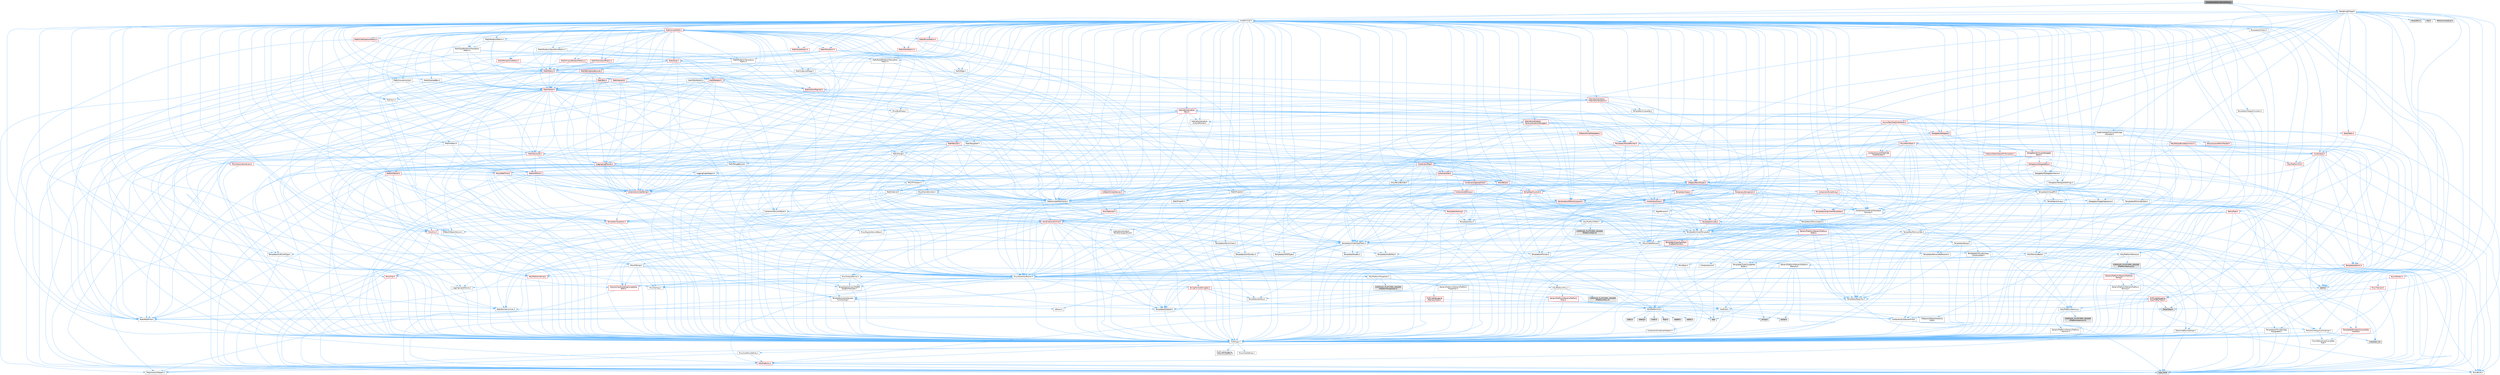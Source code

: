 digraph "SceneRenderBuilderInterface.h"
{
 // INTERACTIVE_SVG=YES
 // LATEX_PDF_SIZE
  bgcolor="transparent";
  edge [fontname=Helvetica,fontsize=10,labelfontname=Helvetica,labelfontsize=10];
  node [fontname=Helvetica,fontsize=10,shape=box,height=0.2,width=0.4];
  Node1 [id="Node000001",label="SceneRenderBuilderInterface.h",height=0.2,width=0.4,color="gray40", fillcolor="grey60", style="filled", fontcolor="black",tooltip=" "];
  Node1 -> Node2 [id="edge1_Node000001_Node000002",color="steelblue1",style="solid",tooltip=" "];
  Node2 [id="Node000002",label="CoreMinimal.h",height=0.2,width=0.4,color="grey40", fillcolor="white", style="filled",URL="$d7/d67/CoreMinimal_8h.html",tooltip=" "];
  Node2 -> Node3 [id="edge2_Node000002_Node000003",color="steelblue1",style="solid",tooltip=" "];
  Node3 [id="Node000003",label="CoreTypes.h",height=0.2,width=0.4,color="grey40", fillcolor="white", style="filled",URL="$dc/dec/CoreTypes_8h.html",tooltip=" "];
  Node3 -> Node4 [id="edge3_Node000003_Node000004",color="steelblue1",style="solid",tooltip=" "];
  Node4 [id="Node000004",label="HAL/Platform.h",height=0.2,width=0.4,color="red", fillcolor="#FFF0F0", style="filled",URL="$d9/dd0/Platform_8h.html",tooltip=" "];
  Node4 -> Node5 [id="edge4_Node000004_Node000005",color="steelblue1",style="solid",tooltip=" "];
  Node5 [id="Node000005",label="Misc/Build.h",height=0.2,width=0.4,color="grey40", fillcolor="white", style="filled",URL="$d3/dbb/Build_8h.html",tooltip=" "];
  Node4 -> Node7 [id="edge5_Node000004_Node000007",color="steelblue1",style="solid",tooltip=" "];
  Node7 [id="Node000007",label="type_traits",height=0.2,width=0.4,color="grey60", fillcolor="#E0E0E0", style="filled",tooltip=" "];
  Node4 -> Node8 [id="edge6_Node000004_Node000008",color="steelblue1",style="solid",tooltip=" "];
  Node8 [id="Node000008",label="PreprocessorHelpers.h",height=0.2,width=0.4,color="grey40", fillcolor="white", style="filled",URL="$db/ddb/PreprocessorHelpers_8h.html",tooltip=" "];
  Node3 -> Node14 [id="edge7_Node000003_Node000014",color="steelblue1",style="solid",tooltip=" "];
  Node14 [id="Node000014",label="ProfilingDebugging\l/UMemoryDefines.h",height=0.2,width=0.4,color="grey40", fillcolor="white", style="filled",URL="$d2/da2/UMemoryDefines_8h.html",tooltip=" "];
  Node3 -> Node15 [id="edge8_Node000003_Node000015",color="steelblue1",style="solid",tooltip=" "];
  Node15 [id="Node000015",label="Misc/CoreMiscDefines.h",height=0.2,width=0.4,color="grey40", fillcolor="white", style="filled",URL="$da/d38/CoreMiscDefines_8h.html",tooltip=" "];
  Node15 -> Node4 [id="edge9_Node000015_Node000004",color="steelblue1",style="solid",tooltip=" "];
  Node15 -> Node8 [id="edge10_Node000015_Node000008",color="steelblue1",style="solid",tooltip=" "];
  Node3 -> Node16 [id="edge11_Node000003_Node000016",color="steelblue1",style="solid",tooltip=" "];
  Node16 [id="Node000016",label="Misc/CoreDefines.h",height=0.2,width=0.4,color="grey40", fillcolor="white", style="filled",URL="$d3/dd2/CoreDefines_8h.html",tooltip=" "];
  Node2 -> Node17 [id="edge12_Node000002_Node000017",color="steelblue1",style="solid",tooltip=" "];
  Node17 [id="Node000017",label="CoreFwd.h",height=0.2,width=0.4,color="grey40", fillcolor="white", style="filled",URL="$d1/d1e/CoreFwd_8h.html",tooltip=" "];
  Node17 -> Node3 [id="edge13_Node000017_Node000003",color="steelblue1",style="solid",tooltip=" "];
  Node17 -> Node18 [id="edge14_Node000017_Node000018",color="steelblue1",style="solid",tooltip=" "];
  Node18 [id="Node000018",label="Containers/ContainersFwd.h",height=0.2,width=0.4,color="grey40", fillcolor="white", style="filled",URL="$d4/d0a/ContainersFwd_8h.html",tooltip=" "];
  Node18 -> Node4 [id="edge15_Node000018_Node000004",color="steelblue1",style="solid",tooltip=" "];
  Node18 -> Node3 [id="edge16_Node000018_Node000003",color="steelblue1",style="solid",tooltip=" "];
  Node18 -> Node19 [id="edge17_Node000018_Node000019",color="steelblue1",style="solid",tooltip=" "];
  Node19 [id="Node000019",label="Traits/IsContiguousContainer.h",height=0.2,width=0.4,color="grey40", fillcolor="white", style="filled",URL="$d5/d3c/IsContiguousContainer_8h.html",tooltip=" "];
  Node19 -> Node3 [id="edge18_Node000019_Node000003",color="steelblue1",style="solid",tooltip=" "];
  Node19 -> Node20 [id="edge19_Node000019_Node000020",color="steelblue1",style="solid",tooltip=" "];
  Node20 [id="Node000020",label="Misc/StaticAssertComplete\lType.h",height=0.2,width=0.4,color="grey40", fillcolor="white", style="filled",URL="$d5/d4e/StaticAssertCompleteType_8h.html",tooltip=" "];
  Node19 -> Node21 [id="edge20_Node000019_Node000021",color="steelblue1",style="solid",tooltip=" "];
  Node21 [id="Node000021",label="initializer_list",height=0.2,width=0.4,color="grey60", fillcolor="#E0E0E0", style="filled",tooltip=" "];
  Node17 -> Node22 [id="edge21_Node000017_Node000022",color="steelblue1",style="solid",tooltip=" "];
  Node22 [id="Node000022",label="Math/MathFwd.h",height=0.2,width=0.4,color="grey40", fillcolor="white", style="filled",URL="$d2/d10/MathFwd_8h.html",tooltip=" "];
  Node22 -> Node4 [id="edge22_Node000022_Node000004",color="steelblue1",style="solid",tooltip=" "];
  Node17 -> Node23 [id="edge23_Node000017_Node000023",color="steelblue1",style="solid",tooltip=" "];
  Node23 [id="Node000023",label="UObject/UObjectHierarchy\lFwd.h",height=0.2,width=0.4,color="grey40", fillcolor="white", style="filled",URL="$d3/d13/UObjectHierarchyFwd_8h.html",tooltip=" "];
  Node2 -> Node23 [id="edge24_Node000002_Node000023",color="steelblue1",style="solid",tooltip=" "];
  Node2 -> Node18 [id="edge25_Node000002_Node000018",color="steelblue1",style="solid",tooltip=" "];
  Node2 -> Node24 [id="edge26_Node000002_Node000024",color="steelblue1",style="solid",tooltip=" "];
  Node24 [id="Node000024",label="Misc/VarArgs.h",height=0.2,width=0.4,color="grey40", fillcolor="white", style="filled",URL="$d5/d6f/VarArgs_8h.html",tooltip=" "];
  Node24 -> Node3 [id="edge27_Node000024_Node000003",color="steelblue1",style="solid",tooltip=" "];
  Node2 -> Node25 [id="edge28_Node000002_Node000025",color="steelblue1",style="solid",tooltip=" "];
  Node25 [id="Node000025",label="Logging/LogVerbosity.h",height=0.2,width=0.4,color="grey40", fillcolor="white", style="filled",URL="$d2/d8f/LogVerbosity_8h.html",tooltip=" "];
  Node25 -> Node3 [id="edge29_Node000025_Node000003",color="steelblue1",style="solid",tooltip=" "];
  Node2 -> Node26 [id="edge30_Node000002_Node000026",color="steelblue1",style="solid",tooltip=" "];
  Node26 [id="Node000026",label="Misc/OutputDevice.h",height=0.2,width=0.4,color="grey40", fillcolor="white", style="filled",URL="$d7/d32/OutputDevice_8h.html",tooltip=" "];
  Node26 -> Node17 [id="edge31_Node000026_Node000017",color="steelblue1",style="solid",tooltip=" "];
  Node26 -> Node3 [id="edge32_Node000026_Node000003",color="steelblue1",style="solid",tooltip=" "];
  Node26 -> Node25 [id="edge33_Node000026_Node000025",color="steelblue1",style="solid",tooltip=" "];
  Node26 -> Node24 [id="edge34_Node000026_Node000024",color="steelblue1",style="solid",tooltip=" "];
  Node26 -> Node27 [id="edge35_Node000026_Node000027",color="steelblue1",style="solid",tooltip=" "];
  Node27 [id="Node000027",label="Templates/IsArrayOrRefOf\lTypeByPredicate.h",height=0.2,width=0.4,color="grey40", fillcolor="white", style="filled",URL="$d6/da1/IsArrayOrRefOfTypeByPredicate_8h.html",tooltip=" "];
  Node27 -> Node3 [id="edge36_Node000027_Node000003",color="steelblue1",style="solid",tooltip=" "];
  Node26 -> Node28 [id="edge37_Node000026_Node000028",color="steelblue1",style="solid",tooltip=" "];
  Node28 [id="Node000028",label="Templates/IsValidVariadic\lFunctionArg.h",height=0.2,width=0.4,color="grey40", fillcolor="white", style="filled",URL="$d0/dc8/IsValidVariadicFunctionArg_8h.html",tooltip=" "];
  Node28 -> Node3 [id="edge38_Node000028_Node000003",color="steelblue1",style="solid",tooltip=" "];
  Node28 -> Node29 [id="edge39_Node000028_Node000029",color="steelblue1",style="solid",tooltip=" "];
  Node29 [id="Node000029",label="IsEnum.h",height=0.2,width=0.4,color="grey40", fillcolor="white", style="filled",URL="$d4/de5/IsEnum_8h.html",tooltip=" "];
  Node28 -> Node7 [id="edge40_Node000028_Node000007",color="steelblue1",style="solid",tooltip=" "];
  Node26 -> Node30 [id="edge41_Node000026_Node000030",color="steelblue1",style="solid",tooltip=" "];
  Node30 [id="Node000030",label="Traits/IsCharEncodingCompatible\lWith.h",height=0.2,width=0.4,color="red", fillcolor="#FFF0F0", style="filled",URL="$df/dd1/IsCharEncodingCompatibleWith_8h.html",tooltip=" "];
  Node30 -> Node7 [id="edge42_Node000030_Node000007",color="steelblue1",style="solid",tooltip=" "];
  Node2 -> Node32 [id="edge43_Node000002_Node000032",color="steelblue1",style="solid",tooltip=" "];
  Node32 [id="Node000032",label="HAL/PlatformCrt.h",height=0.2,width=0.4,color="grey40", fillcolor="white", style="filled",URL="$d8/d75/PlatformCrt_8h.html",tooltip=" "];
  Node32 -> Node33 [id="edge44_Node000032_Node000033",color="steelblue1",style="solid",tooltip=" "];
  Node33 [id="Node000033",label="new",height=0.2,width=0.4,color="grey60", fillcolor="#E0E0E0", style="filled",tooltip=" "];
  Node32 -> Node34 [id="edge45_Node000032_Node000034",color="steelblue1",style="solid",tooltip=" "];
  Node34 [id="Node000034",label="wchar.h",height=0.2,width=0.4,color="grey60", fillcolor="#E0E0E0", style="filled",tooltip=" "];
  Node32 -> Node35 [id="edge46_Node000032_Node000035",color="steelblue1",style="solid",tooltip=" "];
  Node35 [id="Node000035",label="stddef.h",height=0.2,width=0.4,color="grey60", fillcolor="#E0E0E0", style="filled",tooltip=" "];
  Node32 -> Node36 [id="edge47_Node000032_Node000036",color="steelblue1",style="solid",tooltip=" "];
  Node36 [id="Node000036",label="stdlib.h",height=0.2,width=0.4,color="grey60", fillcolor="#E0E0E0", style="filled",tooltip=" "];
  Node32 -> Node37 [id="edge48_Node000032_Node000037",color="steelblue1",style="solid",tooltip=" "];
  Node37 [id="Node000037",label="stdio.h",height=0.2,width=0.4,color="grey60", fillcolor="#E0E0E0", style="filled",tooltip=" "];
  Node32 -> Node38 [id="edge49_Node000032_Node000038",color="steelblue1",style="solid",tooltip=" "];
  Node38 [id="Node000038",label="stdarg.h",height=0.2,width=0.4,color="grey60", fillcolor="#E0E0E0", style="filled",tooltip=" "];
  Node32 -> Node39 [id="edge50_Node000032_Node000039",color="steelblue1",style="solid",tooltip=" "];
  Node39 [id="Node000039",label="math.h",height=0.2,width=0.4,color="grey60", fillcolor="#E0E0E0", style="filled",tooltip=" "];
  Node32 -> Node40 [id="edge51_Node000032_Node000040",color="steelblue1",style="solid",tooltip=" "];
  Node40 [id="Node000040",label="float.h",height=0.2,width=0.4,color="grey60", fillcolor="#E0E0E0", style="filled",tooltip=" "];
  Node32 -> Node41 [id="edge52_Node000032_Node000041",color="steelblue1",style="solid",tooltip=" "];
  Node41 [id="Node000041",label="string.h",height=0.2,width=0.4,color="grey60", fillcolor="#E0E0E0", style="filled",tooltip=" "];
  Node2 -> Node42 [id="edge53_Node000002_Node000042",color="steelblue1",style="solid",tooltip=" "];
  Node42 [id="Node000042",label="HAL/PlatformMisc.h",height=0.2,width=0.4,color="grey40", fillcolor="white", style="filled",URL="$d0/df5/PlatformMisc_8h.html",tooltip=" "];
  Node42 -> Node3 [id="edge54_Node000042_Node000003",color="steelblue1",style="solid",tooltip=" "];
  Node42 -> Node43 [id="edge55_Node000042_Node000043",color="steelblue1",style="solid",tooltip=" "];
  Node43 [id="Node000043",label="GenericPlatform/GenericPlatform\lMisc.h",height=0.2,width=0.4,color="red", fillcolor="#FFF0F0", style="filled",URL="$db/d9a/GenericPlatformMisc_8h.html",tooltip=" "];
  Node43 -> Node17 [id="edge56_Node000043_Node000017",color="steelblue1",style="solid",tooltip=" "];
  Node43 -> Node3 [id="edge57_Node000043_Node000003",color="steelblue1",style="solid",tooltip=" "];
  Node43 -> Node32 [id="edge58_Node000043_Node000032",color="steelblue1",style="solid",tooltip=" "];
  Node43 -> Node47 [id="edge59_Node000043_Node000047",color="steelblue1",style="solid",tooltip=" "];
  Node47 [id="Node000047",label="Math/NumericLimits.h",height=0.2,width=0.4,color="grey40", fillcolor="white", style="filled",URL="$df/d1b/NumericLimits_8h.html",tooltip=" "];
  Node47 -> Node3 [id="edge60_Node000047_Node000003",color="steelblue1",style="solid",tooltip=" "];
  Node42 -> Node52 [id="edge61_Node000042_Node000052",color="steelblue1",style="solid",tooltip=" "];
  Node52 [id="Node000052",label="COMPILED_PLATFORM_HEADER\l(PlatformMisc.h)",height=0.2,width=0.4,color="grey60", fillcolor="#E0E0E0", style="filled",tooltip=" "];
  Node42 -> Node53 [id="edge62_Node000042_Node000053",color="steelblue1",style="solid",tooltip=" "];
  Node53 [id="Node000053",label="ProfilingDebugging\l/CpuProfilerTrace.h",height=0.2,width=0.4,color="red", fillcolor="#FFF0F0", style="filled",URL="$da/dcb/CpuProfilerTrace_8h.html",tooltip=" "];
  Node53 -> Node3 [id="edge63_Node000053_Node000003",color="steelblue1",style="solid",tooltip=" "];
  Node53 -> Node18 [id="edge64_Node000053_Node000018",color="steelblue1",style="solid",tooltip=" "];
  Node53 -> Node54 [id="edge65_Node000053_Node000054",color="steelblue1",style="solid",tooltip=" "];
  Node54 [id="Node000054",label="HAL/PlatformAtomics.h",height=0.2,width=0.4,color="grey40", fillcolor="white", style="filled",URL="$d3/d36/PlatformAtomics_8h.html",tooltip=" "];
  Node54 -> Node3 [id="edge66_Node000054_Node000003",color="steelblue1",style="solid",tooltip=" "];
  Node54 -> Node55 [id="edge67_Node000054_Node000055",color="steelblue1",style="solid",tooltip=" "];
  Node55 [id="Node000055",label="GenericPlatform/GenericPlatform\lAtomics.h",height=0.2,width=0.4,color="grey40", fillcolor="white", style="filled",URL="$da/d72/GenericPlatformAtomics_8h.html",tooltip=" "];
  Node55 -> Node3 [id="edge68_Node000055_Node000003",color="steelblue1",style="solid",tooltip=" "];
  Node54 -> Node56 [id="edge69_Node000054_Node000056",color="steelblue1",style="solid",tooltip=" "];
  Node56 [id="Node000056",label="COMPILED_PLATFORM_HEADER\l(PlatformAtomics.h)",height=0.2,width=0.4,color="grey60", fillcolor="#E0E0E0", style="filled",tooltip=" "];
  Node53 -> Node8 [id="edge70_Node000053_Node000008",color="steelblue1",style="solid",tooltip=" "];
  Node53 -> Node5 [id="edge71_Node000053_Node000005",color="steelblue1",style="solid",tooltip=" "];
  Node53 -> Node60 [id="edge72_Node000053_Node000060",color="steelblue1",style="solid",tooltip=" "];
  Node60 [id="Node000060",label="Trace/Trace.h",height=0.2,width=0.4,color="grey60", fillcolor="#E0E0E0", style="filled",tooltip=" "];
  Node2 -> Node61 [id="edge73_Node000002_Node000061",color="steelblue1",style="solid",tooltip=" "];
  Node61 [id="Node000061",label="Misc/AssertionMacros.h",height=0.2,width=0.4,color="grey40", fillcolor="white", style="filled",URL="$d0/dfa/AssertionMacros_8h.html",tooltip=" "];
  Node61 -> Node3 [id="edge74_Node000061_Node000003",color="steelblue1",style="solid",tooltip=" "];
  Node61 -> Node4 [id="edge75_Node000061_Node000004",color="steelblue1",style="solid",tooltip=" "];
  Node61 -> Node42 [id="edge76_Node000061_Node000042",color="steelblue1",style="solid",tooltip=" "];
  Node61 -> Node8 [id="edge77_Node000061_Node000008",color="steelblue1",style="solid",tooltip=" "];
  Node61 -> Node62 [id="edge78_Node000061_Node000062",color="steelblue1",style="solid",tooltip=" "];
  Node62 [id="Node000062",label="Templates/EnableIf.h",height=0.2,width=0.4,color="grey40", fillcolor="white", style="filled",URL="$d7/d60/EnableIf_8h.html",tooltip=" "];
  Node62 -> Node3 [id="edge79_Node000062_Node000003",color="steelblue1",style="solid",tooltip=" "];
  Node61 -> Node27 [id="edge80_Node000061_Node000027",color="steelblue1",style="solid",tooltip=" "];
  Node61 -> Node28 [id="edge81_Node000061_Node000028",color="steelblue1",style="solid",tooltip=" "];
  Node61 -> Node30 [id="edge82_Node000061_Node000030",color="steelblue1",style="solid",tooltip=" "];
  Node61 -> Node24 [id="edge83_Node000061_Node000024",color="steelblue1",style="solid",tooltip=" "];
  Node61 -> Node63 [id="edge84_Node000061_Node000063",color="steelblue1",style="solid",tooltip=" "];
  Node63 [id="Node000063",label="String/FormatStringSan.h",height=0.2,width=0.4,color="red", fillcolor="#FFF0F0", style="filled",URL="$d3/d8b/FormatStringSan_8h.html",tooltip=" "];
  Node63 -> Node7 [id="edge85_Node000063_Node000007",color="steelblue1",style="solid",tooltip=" "];
  Node63 -> Node3 [id="edge86_Node000063_Node000003",color="steelblue1",style="solid",tooltip=" "];
  Node63 -> Node64 [id="edge87_Node000063_Node000064",color="steelblue1",style="solid",tooltip=" "];
  Node64 [id="Node000064",label="Templates/Requires.h",height=0.2,width=0.4,color="grey40", fillcolor="white", style="filled",URL="$dc/d96/Requires_8h.html",tooltip=" "];
  Node64 -> Node62 [id="edge88_Node000064_Node000062",color="steelblue1",style="solid",tooltip=" "];
  Node64 -> Node7 [id="edge89_Node000064_Node000007",color="steelblue1",style="solid",tooltip=" "];
  Node63 -> Node65 [id="edge90_Node000063_Node000065",color="steelblue1",style="solid",tooltip=" "];
  Node65 [id="Node000065",label="Templates/Identity.h",height=0.2,width=0.4,color="grey40", fillcolor="white", style="filled",URL="$d0/dd5/Identity_8h.html",tooltip=" "];
  Node63 -> Node28 [id="edge91_Node000063_Node000028",color="steelblue1",style="solid",tooltip=" "];
  Node63 -> Node18 [id="edge92_Node000063_Node000018",color="steelblue1",style="solid",tooltip=" "];
  Node61 -> Node69 [id="edge93_Node000061_Node000069",color="steelblue1",style="solid",tooltip=" "];
  Node69 [id="Node000069",label="atomic",height=0.2,width=0.4,color="grey60", fillcolor="#E0E0E0", style="filled",tooltip=" "];
  Node2 -> Node70 [id="edge94_Node000002_Node000070",color="steelblue1",style="solid",tooltip=" "];
  Node70 [id="Node000070",label="Templates/IsPointer.h",height=0.2,width=0.4,color="grey40", fillcolor="white", style="filled",URL="$d7/d05/IsPointer_8h.html",tooltip=" "];
  Node70 -> Node3 [id="edge95_Node000070_Node000003",color="steelblue1",style="solid",tooltip=" "];
  Node2 -> Node71 [id="edge96_Node000002_Node000071",color="steelblue1",style="solid",tooltip=" "];
  Node71 [id="Node000071",label="HAL/PlatformMemory.h",height=0.2,width=0.4,color="grey40", fillcolor="white", style="filled",URL="$de/d68/PlatformMemory_8h.html",tooltip=" "];
  Node71 -> Node3 [id="edge97_Node000071_Node000003",color="steelblue1",style="solid",tooltip=" "];
  Node71 -> Node72 [id="edge98_Node000071_Node000072",color="steelblue1",style="solid",tooltip=" "];
  Node72 [id="Node000072",label="GenericPlatform/GenericPlatform\lMemory.h",height=0.2,width=0.4,color="grey40", fillcolor="white", style="filled",URL="$dd/d22/GenericPlatformMemory_8h.html",tooltip=" "];
  Node72 -> Node17 [id="edge99_Node000072_Node000017",color="steelblue1",style="solid",tooltip=" "];
  Node72 -> Node3 [id="edge100_Node000072_Node000003",color="steelblue1",style="solid",tooltip=" "];
  Node72 -> Node73 [id="edge101_Node000072_Node000073",color="steelblue1",style="solid",tooltip=" "];
  Node73 [id="Node000073",label="HAL/PlatformString.h",height=0.2,width=0.4,color="red", fillcolor="#FFF0F0", style="filled",URL="$db/db5/PlatformString_8h.html",tooltip=" "];
  Node73 -> Node3 [id="edge102_Node000073_Node000003",color="steelblue1",style="solid",tooltip=" "];
  Node72 -> Node41 [id="edge103_Node000072_Node000041",color="steelblue1",style="solid",tooltip=" "];
  Node72 -> Node34 [id="edge104_Node000072_Node000034",color="steelblue1",style="solid",tooltip=" "];
  Node71 -> Node75 [id="edge105_Node000071_Node000075",color="steelblue1",style="solid",tooltip=" "];
  Node75 [id="Node000075",label="COMPILED_PLATFORM_HEADER\l(PlatformMemory.h)",height=0.2,width=0.4,color="grey60", fillcolor="#E0E0E0", style="filled",tooltip=" "];
  Node2 -> Node54 [id="edge106_Node000002_Node000054",color="steelblue1",style="solid",tooltip=" "];
  Node2 -> Node76 [id="edge107_Node000002_Node000076",color="steelblue1",style="solid",tooltip=" "];
  Node76 [id="Node000076",label="Misc/Exec.h",height=0.2,width=0.4,color="grey40", fillcolor="white", style="filled",URL="$de/ddb/Exec_8h.html",tooltip=" "];
  Node76 -> Node3 [id="edge108_Node000076_Node000003",color="steelblue1",style="solid",tooltip=" "];
  Node76 -> Node61 [id="edge109_Node000076_Node000061",color="steelblue1",style="solid",tooltip=" "];
  Node2 -> Node77 [id="edge110_Node000002_Node000077",color="steelblue1",style="solid",tooltip=" "];
  Node77 [id="Node000077",label="HAL/MemoryBase.h",height=0.2,width=0.4,color="grey40", fillcolor="white", style="filled",URL="$d6/d9f/MemoryBase_8h.html",tooltip=" "];
  Node77 -> Node3 [id="edge111_Node000077_Node000003",color="steelblue1",style="solid",tooltip=" "];
  Node77 -> Node54 [id="edge112_Node000077_Node000054",color="steelblue1",style="solid",tooltip=" "];
  Node77 -> Node32 [id="edge113_Node000077_Node000032",color="steelblue1",style="solid",tooltip=" "];
  Node77 -> Node76 [id="edge114_Node000077_Node000076",color="steelblue1",style="solid",tooltip=" "];
  Node77 -> Node26 [id="edge115_Node000077_Node000026",color="steelblue1",style="solid",tooltip=" "];
  Node77 -> Node78 [id="edge116_Node000077_Node000078",color="steelblue1",style="solid",tooltip=" "];
  Node78 [id="Node000078",label="Templates/Atomic.h",height=0.2,width=0.4,color="red", fillcolor="#FFF0F0", style="filled",URL="$d3/d91/Atomic_8h.html",tooltip=" "];
  Node78 -> Node69 [id="edge117_Node000078_Node000069",color="steelblue1",style="solid",tooltip=" "];
  Node2 -> Node87 [id="edge118_Node000002_Node000087",color="steelblue1",style="solid",tooltip=" "];
  Node87 [id="Node000087",label="HAL/UnrealMemory.h",height=0.2,width=0.4,color="grey40", fillcolor="white", style="filled",URL="$d9/d96/UnrealMemory_8h.html",tooltip=" "];
  Node87 -> Node3 [id="edge119_Node000087_Node000003",color="steelblue1",style="solid",tooltip=" "];
  Node87 -> Node72 [id="edge120_Node000087_Node000072",color="steelblue1",style="solid",tooltip=" "];
  Node87 -> Node77 [id="edge121_Node000087_Node000077",color="steelblue1",style="solid",tooltip=" "];
  Node87 -> Node71 [id="edge122_Node000087_Node000071",color="steelblue1",style="solid",tooltip=" "];
  Node87 -> Node88 [id="edge123_Node000087_Node000088",color="steelblue1",style="solid",tooltip=" "];
  Node88 [id="Node000088",label="ProfilingDebugging\l/MemoryTrace.h",height=0.2,width=0.4,color="red", fillcolor="#FFF0F0", style="filled",URL="$da/dd7/MemoryTrace_8h.html",tooltip=" "];
  Node88 -> Node4 [id="edge124_Node000088_Node000004",color="steelblue1",style="solid",tooltip=" "];
  Node88 -> Node60 [id="edge125_Node000088_Node000060",color="steelblue1",style="solid",tooltip=" "];
  Node87 -> Node70 [id="edge126_Node000087_Node000070",color="steelblue1",style="solid",tooltip=" "];
  Node2 -> Node89 [id="edge127_Node000002_Node000089",color="steelblue1",style="solid",tooltip=" "];
  Node89 [id="Node000089",label="Templates/IsArithmetic.h",height=0.2,width=0.4,color="grey40", fillcolor="white", style="filled",URL="$d2/d5d/IsArithmetic_8h.html",tooltip=" "];
  Node89 -> Node3 [id="edge128_Node000089_Node000003",color="steelblue1",style="solid",tooltip=" "];
  Node2 -> Node83 [id="edge129_Node000002_Node000083",color="steelblue1",style="solid",tooltip=" "];
  Node83 [id="Node000083",label="Templates/AndOrNot.h",height=0.2,width=0.4,color="grey40", fillcolor="white", style="filled",URL="$db/d0a/AndOrNot_8h.html",tooltip=" "];
  Node83 -> Node3 [id="edge130_Node000083_Node000003",color="steelblue1",style="solid",tooltip=" "];
  Node2 -> Node90 [id="edge131_Node000002_Node000090",color="steelblue1",style="solid",tooltip=" "];
  Node90 [id="Node000090",label="Templates/IsPODType.h",height=0.2,width=0.4,color="grey40", fillcolor="white", style="filled",URL="$d7/db1/IsPODType_8h.html",tooltip=" "];
  Node90 -> Node3 [id="edge132_Node000090_Node000003",color="steelblue1",style="solid",tooltip=" "];
  Node2 -> Node91 [id="edge133_Node000002_Node000091",color="steelblue1",style="solid",tooltip=" "];
  Node91 [id="Node000091",label="Templates/IsUECoreType.h",height=0.2,width=0.4,color="grey40", fillcolor="white", style="filled",URL="$d1/db8/IsUECoreType_8h.html",tooltip=" "];
  Node91 -> Node3 [id="edge134_Node000091_Node000003",color="steelblue1",style="solid",tooltip=" "];
  Node91 -> Node7 [id="edge135_Node000091_Node000007",color="steelblue1",style="solid",tooltip=" "];
  Node2 -> Node84 [id="edge136_Node000002_Node000084",color="steelblue1",style="solid",tooltip=" "];
  Node84 [id="Node000084",label="Templates/IsTriviallyCopy\lConstructible.h",height=0.2,width=0.4,color="grey40", fillcolor="white", style="filled",URL="$d3/d78/IsTriviallyCopyConstructible_8h.html",tooltip=" "];
  Node84 -> Node3 [id="edge137_Node000084_Node000003",color="steelblue1",style="solid",tooltip=" "];
  Node84 -> Node7 [id="edge138_Node000084_Node000007",color="steelblue1",style="solid",tooltip=" "];
  Node2 -> Node92 [id="edge139_Node000002_Node000092",color="steelblue1",style="solid",tooltip=" "];
  Node92 [id="Node000092",label="Templates/UnrealTypeTraits.h",height=0.2,width=0.4,color="grey40", fillcolor="white", style="filled",URL="$d2/d2d/UnrealTypeTraits_8h.html",tooltip=" "];
  Node92 -> Node3 [id="edge140_Node000092_Node000003",color="steelblue1",style="solid",tooltip=" "];
  Node92 -> Node70 [id="edge141_Node000092_Node000070",color="steelblue1",style="solid",tooltip=" "];
  Node92 -> Node61 [id="edge142_Node000092_Node000061",color="steelblue1",style="solid",tooltip=" "];
  Node92 -> Node83 [id="edge143_Node000092_Node000083",color="steelblue1",style="solid",tooltip=" "];
  Node92 -> Node62 [id="edge144_Node000092_Node000062",color="steelblue1",style="solid",tooltip=" "];
  Node92 -> Node89 [id="edge145_Node000092_Node000089",color="steelblue1",style="solid",tooltip=" "];
  Node92 -> Node29 [id="edge146_Node000092_Node000029",color="steelblue1",style="solid",tooltip=" "];
  Node92 -> Node93 [id="edge147_Node000092_Node000093",color="steelblue1",style="solid",tooltip=" "];
  Node93 [id="Node000093",label="Templates/Models.h",height=0.2,width=0.4,color="grey40", fillcolor="white", style="filled",URL="$d3/d0c/Models_8h.html",tooltip=" "];
  Node93 -> Node65 [id="edge148_Node000093_Node000065",color="steelblue1",style="solid",tooltip=" "];
  Node92 -> Node90 [id="edge149_Node000092_Node000090",color="steelblue1",style="solid",tooltip=" "];
  Node92 -> Node91 [id="edge150_Node000092_Node000091",color="steelblue1",style="solid",tooltip=" "];
  Node92 -> Node84 [id="edge151_Node000092_Node000084",color="steelblue1",style="solid",tooltip=" "];
  Node2 -> Node62 [id="edge152_Node000002_Node000062",color="steelblue1",style="solid",tooltip=" "];
  Node2 -> Node94 [id="edge153_Node000002_Node000094",color="steelblue1",style="solid",tooltip=" "];
  Node94 [id="Node000094",label="Templates/RemoveReference.h",height=0.2,width=0.4,color="grey40", fillcolor="white", style="filled",URL="$da/dbe/RemoveReference_8h.html",tooltip=" "];
  Node94 -> Node3 [id="edge154_Node000094_Node000003",color="steelblue1",style="solid",tooltip=" "];
  Node2 -> Node95 [id="edge155_Node000002_Node000095",color="steelblue1",style="solid",tooltip=" "];
  Node95 [id="Node000095",label="Templates/IntegralConstant.h",height=0.2,width=0.4,color="grey40", fillcolor="white", style="filled",URL="$db/d1b/IntegralConstant_8h.html",tooltip=" "];
  Node95 -> Node3 [id="edge156_Node000095_Node000003",color="steelblue1",style="solid",tooltip=" "];
  Node2 -> Node96 [id="edge157_Node000002_Node000096",color="steelblue1",style="solid",tooltip=" "];
  Node96 [id="Node000096",label="Templates/IsClass.h",height=0.2,width=0.4,color="grey40", fillcolor="white", style="filled",URL="$db/dcb/IsClass_8h.html",tooltip=" "];
  Node96 -> Node3 [id="edge158_Node000096_Node000003",color="steelblue1",style="solid",tooltip=" "];
  Node2 -> Node97 [id="edge159_Node000002_Node000097",color="steelblue1",style="solid",tooltip=" "];
  Node97 [id="Node000097",label="Templates/TypeCompatible\lBytes.h",height=0.2,width=0.4,color="grey40", fillcolor="white", style="filled",URL="$df/d0a/TypeCompatibleBytes_8h.html",tooltip=" "];
  Node97 -> Node3 [id="edge160_Node000097_Node000003",color="steelblue1",style="solid",tooltip=" "];
  Node97 -> Node41 [id="edge161_Node000097_Node000041",color="steelblue1",style="solid",tooltip=" "];
  Node97 -> Node33 [id="edge162_Node000097_Node000033",color="steelblue1",style="solid",tooltip=" "];
  Node97 -> Node7 [id="edge163_Node000097_Node000007",color="steelblue1",style="solid",tooltip=" "];
  Node2 -> Node19 [id="edge164_Node000002_Node000019",color="steelblue1",style="solid",tooltip=" "];
  Node2 -> Node98 [id="edge165_Node000002_Node000098",color="steelblue1",style="solid",tooltip=" "];
  Node98 [id="Node000098",label="Templates/UnrealTemplate.h",height=0.2,width=0.4,color="grey40", fillcolor="white", style="filled",URL="$d4/d24/UnrealTemplate_8h.html",tooltip=" "];
  Node98 -> Node3 [id="edge166_Node000098_Node000003",color="steelblue1",style="solid",tooltip=" "];
  Node98 -> Node70 [id="edge167_Node000098_Node000070",color="steelblue1",style="solid",tooltip=" "];
  Node98 -> Node87 [id="edge168_Node000098_Node000087",color="steelblue1",style="solid",tooltip=" "];
  Node98 -> Node99 [id="edge169_Node000098_Node000099",color="steelblue1",style="solid",tooltip=" "];
  Node99 [id="Node000099",label="Templates/CopyQualifiers\lAndRefsFromTo.h",height=0.2,width=0.4,color="red", fillcolor="#FFF0F0", style="filled",URL="$d3/db3/CopyQualifiersAndRefsFromTo_8h.html",tooltip=" "];
  Node98 -> Node92 [id="edge170_Node000098_Node000092",color="steelblue1",style="solid",tooltip=" "];
  Node98 -> Node94 [id="edge171_Node000098_Node000094",color="steelblue1",style="solid",tooltip=" "];
  Node98 -> Node64 [id="edge172_Node000098_Node000064",color="steelblue1",style="solid",tooltip=" "];
  Node98 -> Node97 [id="edge173_Node000098_Node000097",color="steelblue1",style="solid",tooltip=" "];
  Node98 -> Node65 [id="edge174_Node000098_Node000065",color="steelblue1",style="solid",tooltip=" "];
  Node98 -> Node19 [id="edge175_Node000098_Node000019",color="steelblue1",style="solid",tooltip=" "];
  Node98 -> Node101 [id="edge176_Node000098_Node000101",color="steelblue1",style="solid",tooltip=" "];
  Node101 [id="Node000101",label="Traits/UseBitwiseSwap.h",height=0.2,width=0.4,color="grey40", fillcolor="white", style="filled",URL="$db/df3/UseBitwiseSwap_8h.html",tooltip=" "];
  Node101 -> Node3 [id="edge177_Node000101_Node000003",color="steelblue1",style="solid",tooltip=" "];
  Node101 -> Node7 [id="edge178_Node000101_Node000007",color="steelblue1",style="solid",tooltip=" "];
  Node98 -> Node7 [id="edge179_Node000098_Node000007",color="steelblue1",style="solid",tooltip=" "];
  Node2 -> Node47 [id="edge180_Node000002_Node000047",color="steelblue1",style="solid",tooltip=" "];
  Node2 -> Node102 [id="edge181_Node000002_Node000102",color="steelblue1",style="solid",tooltip=" "];
  Node102 [id="Node000102",label="HAL/PlatformMath.h",height=0.2,width=0.4,color="grey40", fillcolor="white", style="filled",URL="$dc/d53/PlatformMath_8h.html",tooltip=" "];
  Node102 -> Node3 [id="edge182_Node000102_Node000003",color="steelblue1",style="solid",tooltip=" "];
  Node102 -> Node103 [id="edge183_Node000102_Node000103",color="steelblue1",style="solid",tooltip=" "];
  Node103 [id="Node000103",label="GenericPlatform/GenericPlatform\lMath.h",height=0.2,width=0.4,color="red", fillcolor="#FFF0F0", style="filled",URL="$d5/d79/GenericPlatformMath_8h.html",tooltip=" "];
  Node103 -> Node3 [id="edge184_Node000103_Node000003",color="steelblue1",style="solid",tooltip=" "];
  Node103 -> Node18 [id="edge185_Node000103_Node000018",color="steelblue1",style="solid",tooltip=" "];
  Node103 -> Node32 [id="edge186_Node000103_Node000032",color="steelblue1",style="solid",tooltip=" "];
  Node103 -> Node83 [id="edge187_Node000103_Node000083",color="steelblue1",style="solid",tooltip=" "];
  Node103 -> Node104 [id="edge188_Node000103_Node000104",color="steelblue1",style="solid",tooltip=" "];
  Node104 [id="Node000104",label="Templates/Decay.h",height=0.2,width=0.4,color="grey40", fillcolor="white", style="filled",URL="$dd/d0f/Decay_8h.html",tooltip=" "];
  Node104 -> Node3 [id="edge189_Node000104_Node000003",color="steelblue1",style="solid",tooltip=" "];
  Node104 -> Node94 [id="edge190_Node000104_Node000094",color="steelblue1",style="solid",tooltip=" "];
  Node104 -> Node7 [id="edge191_Node000104_Node000007",color="steelblue1",style="solid",tooltip=" "];
  Node103 -> Node92 [id="edge192_Node000103_Node000092",color="steelblue1",style="solid",tooltip=" "];
  Node103 -> Node64 [id="edge193_Node000103_Node000064",color="steelblue1",style="solid",tooltip=" "];
  Node103 -> Node97 [id="edge194_Node000103_Node000097",color="steelblue1",style="solid",tooltip=" "];
  Node103 -> Node7 [id="edge195_Node000103_Node000007",color="steelblue1",style="solid",tooltip=" "];
  Node102 -> Node109 [id="edge196_Node000102_Node000109",color="steelblue1",style="solid",tooltip=" "];
  Node109 [id="Node000109",label="COMPILED_PLATFORM_HEADER\l(PlatformMath.h)",height=0.2,width=0.4,color="grey60", fillcolor="#E0E0E0", style="filled",tooltip=" "];
  Node2 -> Node85 [id="edge197_Node000002_Node000085",color="steelblue1",style="solid",tooltip=" "];
  Node85 [id="Node000085",label="Templates/IsTriviallyCopy\lAssignable.h",height=0.2,width=0.4,color="grey40", fillcolor="white", style="filled",URL="$d2/df2/IsTriviallyCopyAssignable_8h.html",tooltip=" "];
  Node85 -> Node3 [id="edge198_Node000085_Node000003",color="steelblue1",style="solid",tooltip=" "];
  Node85 -> Node7 [id="edge199_Node000085_Node000007",color="steelblue1",style="solid",tooltip=" "];
  Node2 -> Node110 [id="edge200_Node000002_Node000110",color="steelblue1",style="solid",tooltip=" "];
  Node110 [id="Node000110",label="Templates/MemoryOps.h",height=0.2,width=0.4,color="grey40", fillcolor="white", style="filled",URL="$db/dea/MemoryOps_8h.html",tooltip=" "];
  Node110 -> Node3 [id="edge201_Node000110_Node000003",color="steelblue1",style="solid",tooltip=" "];
  Node110 -> Node87 [id="edge202_Node000110_Node000087",color="steelblue1",style="solid",tooltip=" "];
  Node110 -> Node85 [id="edge203_Node000110_Node000085",color="steelblue1",style="solid",tooltip=" "];
  Node110 -> Node84 [id="edge204_Node000110_Node000084",color="steelblue1",style="solid",tooltip=" "];
  Node110 -> Node64 [id="edge205_Node000110_Node000064",color="steelblue1",style="solid",tooltip=" "];
  Node110 -> Node92 [id="edge206_Node000110_Node000092",color="steelblue1",style="solid",tooltip=" "];
  Node110 -> Node101 [id="edge207_Node000110_Node000101",color="steelblue1",style="solid",tooltip=" "];
  Node110 -> Node33 [id="edge208_Node000110_Node000033",color="steelblue1",style="solid",tooltip=" "];
  Node110 -> Node7 [id="edge209_Node000110_Node000007",color="steelblue1",style="solid",tooltip=" "];
  Node2 -> Node111 [id="edge210_Node000002_Node000111",color="steelblue1",style="solid",tooltip=" "];
  Node111 [id="Node000111",label="Containers/ContainerAllocation\lPolicies.h",height=0.2,width=0.4,color="grey40", fillcolor="white", style="filled",URL="$d7/dff/ContainerAllocationPolicies_8h.html",tooltip=" "];
  Node111 -> Node3 [id="edge211_Node000111_Node000003",color="steelblue1",style="solid",tooltip=" "];
  Node111 -> Node112 [id="edge212_Node000111_Node000112",color="steelblue1",style="solid",tooltip=" "];
  Node112 [id="Node000112",label="Containers/ContainerHelpers.h",height=0.2,width=0.4,color="grey40", fillcolor="white", style="filled",URL="$d7/d33/ContainerHelpers_8h.html",tooltip=" "];
  Node112 -> Node3 [id="edge213_Node000112_Node000003",color="steelblue1",style="solid",tooltip=" "];
  Node111 -> Node111 [id="edge214_Node000111_Node000111",color="steelblue1",style="solid",tooltip=" "];
  Node111 -> Node102 [id="edge215_Node000111_Node000102",color="steelblue1",style="solid",tooltip=" "];
  Node111 -> Node87 [id="edge216_Node000111_Node000087",color="steelblue1",style="solid",tooltip=" "];
  Node111 -> Node47 [id="edge217_Node000111_Node000047",color="steelblue1",style="solid",tooltip=" "];
  Node111 -> Node61 [id="edge218_Node000111_Node000061",color="steelblue1",style="solid",tooltip=" "];
  Node111 -> Node113 [id="edge219_Node000111_Node000113",color="steelblue1",style="solid",tooltip=" "];
  Node113 [id="Node000113",label="Templates/IsPolymorphic.h",height=0.2,width=0.4,color="grey40", fillcolor="white", style="filled",URL="$dc/d20/IsPolymorphic_8h.html",tooltip=" "];
  Node111 -> Node110 [id="edge220_Node000111_Node000110",color="steelblue1",style="solid",tooltip=" "];
  Node111 -> Node97 [id="edge221_Node000111_Node000097",color="steelblue1",style="solid",tooltip=" "];
  Node111 -> Node7 [id="edge222_Node000111_Node000007",color="steelblue1",style="solid",tooltip=" "];
  Node2 -> Node114 [id="edge223_Node000002_Node000114",color="steelblue1",style="solid",tooltip=" "];
  Node114 [id="Node000114",label="Templates/IsEnumClass.h",height=0.2,width=0.4,color="grey40", fillcolor="white", style="filled",URL="$d7/d15/IsEnumClass_8h.html",tooltip=" "];
  Node114 -> Node3 [id="edge224_Node000114_Node000003",color="steelblue1",style="solid",tooltip=" "];
  Node114 -> Node83 [id="edge225_Node000114_Node000083",color="steelblue1",style="solid",tooltip=" "];
  Node2 -> Node115 [id="edge226_Node000002_Node000115",color="steelblue1",style="solid",tooltip=" "];
  Node115 [id="Node000115",label="HAL/PlatformProperties.h",height=0.2,width=0.4,color="grey40", fillcolor="white", style="filled",URL="$d9/db0/PlatformProperties_8h.html",tooltip=" "];
  Node115 -> Node3 [id="edge227_Node000115_Node000003",color="steelblue1",style="solid",tooltip=" "];
  Node115 -> Node116 [id="edge228_Node000115_Node000116",color="steelblue1",style="solid",tooltip=" "];
  Node116 [id="Node000116",label="GenericPlatform/GenericPlatform\lProperties.h",height=0.2,width=0.4,color="grey40", fillcolor="white", style="filled",URL="$d2/dcd/GenericPlatformProperties_8h.html",tooltip=" "];
  Node116 -> Node3 [id="edge229_Node000116_Node000003",color="steelblue1",style="solid",tooltip=" "];
  Node116 -> Node43 [id="edge230_Node000116_Node000043",color="steelblue1",style="solid",tooltip=" "];
  Node115 -> Node117 [id="edge231_Node000115_Node000117",color="steelblue1",style="solid",tooltip=" "];
  Node117 [id="Node000117",label="COMPILED_PLATFORM_HEADER\l(PlatformProperties.h)",height=0.2,width=0.4,color="grey60", fillcolor="#E0E0E0", style="filled",tooltip=" "];
  Node2 -> Node118 [id="edge232_Node000002_Node000118",color="steelblue1",style="solid",tooltip=" "];
  Node118 [id="Node000118",label="Misc/EngineVersionBase.h",height=0.2,width=0.4,color="grey40", fillcolor="white", style="filled",URL="$d5/d2b/EngineVersionBase_8h.html",tooltip=" "];
  Node118 -> Node3 [id="edge233_Node000118_Node000003",color="steelblue1",style="solid",tooltip=" "];
  Node2 -> Node119 [id="edge234_Node000002_Node000119",color="steelblue1",style="solid",tooltip=" "];
  Node119 [id="Node000119",label="Internationalization\l/TextNamespaceFwd.h",height=0.2,width=0.4,color="grey40", fillcolor="white", style="filled",URL="$d8/d97/TextNamespaceFwd_8h.html",tooltip=" "];
  Node119 -> Node3 [id="edge235_Node000119_Node000003",color="steelblue1",style="solid",tooltip=" "];
  Node2 -> Node120 [id="edge236_Node000002_Node000120",color="steelblue1",style="solid",tooltip=" "];
  Node120 [id="Node000120",label="Serialization/Archive.h",height=0.2,width=0.4,color="red", fillcolor="#FFF0F0", style="filled",URL="$d7/d3b/Archive_8h.html",tooltip=" "];
  Node120 -> Node17 [id="edge237_Node000120_Node000017",color="steelblue1",style="solid",tooltip=" "];
  Node120 -> Node3 [id="edge238_Node000120_Node000003",color="steelblue1",style="solid",tooltip=" "];
  Node120 -> Node115 [id="edge239_Node000120_Node000115",color="steelblue1",style="solid",tooltip=" "];
  Node120 -> Node119 [id="edge240_Node000120_Node000119",color="steelblue1",style="solid",tooltip=" "];
  Node120 -> Node22 [id="edge241_Node000120_Node000022",color="steelblue1",style="solid",tooltip=" "];
  Node120 -> Node61 [id="edge242_Node000120_Node000061",color="steelblue1",style="solid",tooltip=" "];
  Node120 -> Node5 [id="edge243_Node000120_Node000005",color="steelblue1",style="solid",tooltip=" "];
  Node120 -> Node118 [id="edge244_Node000120_Node000118",color="steelblue1",style="solid",tooltip=" "];
  Node120 -> Node24 [id="edge245_Node000120_Node000024",color="steelblue1",style="solid",tooltip=" "];
  Node120 -> Node62 [id="edge246_Node000120_Node000062",color="steelblue1",style="solid",tooltip=" "];
  Node120 -> Node27 [id="edge247_Node000120_Node000027",color="steelblue1",style="solid",tooltip=" "];
  Node120 -> Node114 [id="edge248_Node000120_Node000114",color="steelblue1",style="solid",tooltip=" "];
  Node120 -> Node28 [id="edge249_Node000120_Node000028",color="steelblue1",style="solid",tooltip=" "];
  Node120 -> Node98 [id="edge250_Node000120_Node000098",color="steelblue1",style="solid",tooltip=" "];
  Node120 -> Node30 [id="edge251_Node000120_Node000030",color="steelblue1",style="solid",tooltip=" "];
  Node120 -> Node123 [id="edge252_Node000120_Node000123",color="steelblue1",style="solid",tooltip=" "];
  Node123 [id="Node000123",label="UObject/ObjectVersion.h",height=0.2,width=0.4,color="grey40", fillcolor="white", style="filled",URL="$da/d63/ObjectVersion_8h.html",tooltip=" "];
  Node123 -> Node3 [id="edge253_Node000123_Node000003",color="steelblue1",style="solid",tooltip=" "];
  Node2 -> Node124 [id="edge254_Node000002_Node000124",color="steelblue1",style="solid",tooltip=" "];
  Node124 [id="Node000124",label="Templates/Less.h",height=0.2,width=0.4,color="grey40", fillcolor="white", style="filled",URL="$de/dc8/Less_8h.html",tooltip=" "];
  Node124 -> Node3 [id="edge255_Node000124_Node000003",color="steelblue1",style="solid",tooltip=" "];
  Node124 -> Node98 [id="edge256_Node000124_Node000098",color="steelblue1",style="solid",tooltip=" "];
  Node2 -> Node125 [id="edge257_Node000002_Node000125",color="steelblue1",style="solid",tooltip=" "];
  Node125 [id="Node000125",label="Templates/Sorting.h",height=0.2,width=0.4,color="red", fillcolor="#FFF0F0", style="filled",URL="$d3/d9e/Sorting_8h.html",tooltip=" "];
  Node125 -> Node3 [id="edge258_Node000125_Node000003",color="steelblue1",style="solid",tooltip=" "];
  Node125 -> Node102 [id="edge259_Node000125_Node000102",color="steelblue1",style="solid",tooltip=" "];
  Node125 -> Node124 [id="edge260_Node000125_Node000124",color="steelblue1",style="solid",tooltip=" "];
  Node2 -> Node136 [id="edge261_Node000002_Node000136",color="steelblue1",style="solid",tooltip=" "];
  Node136 [id="Node000136",label="Misc/Char.h",height=0.2,width=0.4,color="red", fillcolor="#FFF0F0", style="filled",URL="$d0/d58/Char_8h.html",tooltip=" "];
  Node136 -> Node3 [id="edge262_Node000136_Node000003",color="steelblue1",style="solid",tooltip=" "];
  Node136 -> Node7 [id="edge263_Node000136_Node000007",color="steelblue1",style="solid",tooltip=" "];
  Node2 -> Node139 [id="edge264_Node000002_Node000139",color="steelblue1",style="solid",tooltip=" "];
  Node139 [id="Node000139",label="GenericPlatform/GenericPlatform\lStricmp.h",height=0.2,width=0.4,color="grey40", fillcolor="white", style="filled",URL="$d2/d86/GenericPlatformStricmp_8h.html",tooltip=" "];
  Node139 -> Node3 [id="edge265_Node000139_Node000003",color="steelblue1",style="solid",tooltip=" "];
  Node2 -> Node140 [id="edge266_Node000002_Node000140",color="steelblue1",style="solid",tooltip=" "];
  Node140 [id="Node000140",label="GenericPlatform/GenericPlatform\lString.h",height=0.2,width=0.4,color="red", fillcolor="#FFF0F0", style="filled",URL="$dd/d20/GenericPlatformString_8h.html",tooltip=" "];
  Node140 -> Node3 [id="edge267_Node000140_Node000003",color="steelblue1",style="solid",tooltip=" "];
  Node140 -> Node139 [id="edge268_Node000140_Node000139",color="steelblue1",style="solid",tooltip=" "];
  Node140 -> Node62 [id="edge269_Node000140_Node000062",color="steelblue1",style="solid",tooltip=" "];
  Node140 -> Node30 [id="edge270_Node000140_Node000030",color="steelblue1",style="solid",tooltip=" "];
  Node140 -> Node7 [id="edge271_Node000140_Node000007",color="steelblue1",style="solid",tooltip=" "];
  Node2 -> Node73 [id="edge272_Node000002_Node000073",color="steelblue1",style="solid",tooltip=" "];
  Node2 -> Node143 [id="edge273_Node000002_Node000143",color="steelblue1",style="solid",tooltip=" "];
  Node143 [id="Node000143",label="Misc/CString.h",height=0.2,width=0.4,color="grey40", fillcolor="white", style="filled",URL="$d2/d49/CString_8h.html",tooltip=" "];
  Node143 -> Node3 [id="edge274_Node000143_Node000003",color="steelblue1",style="solid",tooltip=" "];
  Node143 -> Node32 [id="edge275_Node000143_Node000032",color="steelblue1",style="solid",tooltip=" "];
  Node143 -> Node73 [id="edge276_Node000143_Node000073",color="steelblue1",style="solid",tooltip=" "];
  Node143 -> Node61 [id="edge277_Node000143_Node000061",color="steelblue1",style="solid",tooltip=" "];
  Node143 -> Node136 [id="edge278_Node000143_Node000136",color="steelblue1",style="solid",tooltip=" "];
  Node143 -> Node24 [id="edge279_Node000143_Node000024",color="steelblue1",style="solid",tooltip=" "];
  Node143 -> Node27 [id="edge280_Node000143_Node000027",color="steelblue1",style="solid",tooltip=" "];
  Node143 -> Node28 [id="edge281_Node000143_Node000028",color="steelblue1",style="solid",tooltip=" "];
  Node143 -> Node30 [id="edge282_Node000143_Node000030",color="steelblue1",style="solid",tooltip=" "];
  Node2 -> Node144 [id="edge283_Node000002_Node000144",color="steelblue1",style="solid",tooltip=" "];
  Node144 [id="Node000144",label="Misc/Crc.h",height=0.2,width=0.4,color="red", fillcolor="#FFF0F0", style="filled",URL="$d4/dd2/Crc_8h.html",tooltip=" "];
  Node144 -> Node3 [id="edge284_Node000144_Node000003",color="steelblue1",style="solid",tooltip=" "];
  Node144 -> Node73 [id="edge285_Node000144_Node000073",color="steelblue1",style="solid",tooltip=" "];
  Node144 -> Node61 [id="edge286_Node000144_Node000061",color="steelblue1",style="solid",tooltip=" "];
  Node144 -> Node143 [id="edge287_Node000144_Node000143",color="steelblue1",style="solid",tooltip=" "];
  Node144 -> Node136 [id="edge288_Node000144_Node000136",color="steelblue1",style="solid",tooltip=" "];
  Node144 -> Node92 [id="edge289_Node000144_Node000092",color="steelblue1",style="solid",tooltip=" "];
  Node2 -> Node135 [id="edge290_Node000002_Node000135",color="steelblue1",style="solid",tooltip=" "];
  Node135 [id="Node000135",label="Math/UnrealMathUtility.h",height=0.2,width=0.4,color="grey40", fillcolor="white", style="filled",URL="$db/db8/UnrealMathUtility_8h.html",tooltip=" "];
  Node135 -> Node3 [id="edge291_Node000135_Node000003",color="steelblue1",style="solid",tooltip=" "];
  Node135 -> Node61 [id="edge292_Node000135_Node000061",color="steelblue1",style="solid",tooltip=" "];
  Node135 -> Node102 [id="edge293_Node000135_Node000102",color="steelblue1",style="solid",tooltip=" "];
  Node135 -> Node22 [id="edge294_Node000135_Node000022",color="steelblue1",style="solid",tooltip=" "];
  Node135 -> Node65 [id="edge295_Node000135_Node000065",color="steelblue1",style="solid",tooltip=" "];
  Node135 -> Node64 [id="edge296_Node000135_Node000064",color="steelblue1",style="solid",tooltip=" "];
  Node2 -> Node145 [id="edge297_Node000002_Node000145",color="steelblue1",style="solid",tooltip=" "];
  Node145 [id="Node000145",label="Containers/UnrealString.h",height=0.2,width=0.4,color="red", fillcolor="#FFF0F0", style="filled",URL="$d5/dba/UnrealString_8h.html",tooltip=" "];
  Node2 -> Node149 [id="edge298_Node000002_Node000149",color="steelblue1",style="solid",tooltip=" "];
  Node149 [id="Node000149",label="Containers/Array.h",height=0.2,width=0.4,color="red", fillcolor="#FFF0F0", style="filled",URL="$df/dd0/Array_8h.html",tooltip=" "];
  Node149 -> Node3 [id="edge299_Node000149_Node000003",color="steelblue1",style="solid",tooltip=" "];
  Node149 -> Node61 [id="edge300_Node000149_Node000061",color="steelblue1",style="solid",tooltip=" "];
  Node149 -> Node87 [id="edge301_Node000149_Node000087",color="steelblue1",style="solid",tooltip=" "];
  Node149 -> Node92 [id="edge302_Node000149_Node000092",color="steelblue1",style="solid",tooltip=" "];
  Node149 -> Node98 [id="edge303_Node000149_Node000098",color="steelblue1",style="solid",tooltip=" "];
  Node149 -> Node111 [id="edge304_Node000149_Node000111",color="steelblue1",style="solid",tooltip=" "];
  Node149 -> Node120 [id="edge305_Node000149_Node000120",color="steelblue1",style="solid",tooltip=" "];
  Node149 -> Node128 [id="edge306_Node000149_Node000128",color="steelblue1",style="solid",tooltip=" "];
  Node128 [id="Node000128",label="Templates/Invoke.h",height=0.2,width=0.4,color="red", fillcolor="#FFF0F0", style="filled",URL="$d7/deb/Invoke_8h.html",tooltip=" "];
  Node128 -> Node3 [id="edge307_Node000128_Node000003",color="steelblue1",style="solid",tooltip=" "];
  Node128 -> Node98 [id="edge308_Node000128_Node000098",color="steelblue1",style="solid",tooltip=" "];
  Node128 -> Node7 [id="edge309_Node000128_Node000007",color="steelblue1",style="solid",tooltip=" "];
  Node149 -> Node124 [id="edge310_Node000149_Node000124",color="steelblue1",style="solid",tooltip=" "];
  Node149 -> Node64 [id="edge311_Node000149_Node000064",color="steelblue1",style="solid",tooltip=" "];
  Node149 -> Node125 [id="edge312_Node000149_Node000125",color="steelblue1",style="solid",tooltip=" "];
  Node149 -> Node172 [id="edge313_Node000149_Node000172",color="steelblue1",style="solid",tooltip=" "];
  Node172 [id="Node000172",label="Templates/AlignmentTemplates.h",height=0.2,width=0.4,color="red", fillcolor="#FFF0F0", style="filled",URL="$dd/d32/AlignmentTemplates_8h.html",tooltip=" "];
  Node172 -> Node3 [id="edge314_Node000172_Node000003",color="steelblue1",style="solid",tooltip=" "];
  Node172 -> Node70 [id="edge315_Node000172_Node000070",color="steelblue1",style="solid",tooltip=" "];
  Node149 -> Node7 [id="edge316_Node000149_Node000007",color="steelblue1",style="solid",tooltip=" "];
  Node2 -> Node173 [id="edge317_Node000002_Node000173",color="steelblue1",style="solid",tooltip=" "];
  Node173 [id="Node000173",label="Misc/FrameNumber.h",height=0.2,width=0.4,color="grey40", fillcolor="white", style="filled",URL="$dd/dbd/FrameNumber_8h.html",tooltip=" "];
  Node173 -> Node3 [id="edge318_Node000173_Node000003",color="steelblue1",style="solid",tooltip=" "];
  Node173 -> Node47 [id="edge319_Node000173_Node000047",color="steelblue1",style="solid",tooltip=" "];
  Node173 -> Node135 [id="edge320_Node000173_Node000135",color="steelblue1",style="solid",tooltip=" "];
  Node173 -> Node62 [id="edge321_Node000173_Node000062",color="steelblue1",style="solid",tooltip=" "];
  Node173 -> Node92 [id="edge322_Node000173_Node000092",color="steelblue1",style="solid",tooltip=" "];
  Node2 -> Node174 [id="edge323_Node000002_Node000174",color="steelblue1",style="solid",tooltip=" "];
  Node174 [id="Node000174",label="Misc/Timespan.h",height=0.2,width=0.4,color="grey40", fillcolor="white", style="filled",URL="$da/dd9/Timespan_8h.html",tooltip=" "];
  Node174 -> Node3 [id="edge324_Node000174_Node000003",color="steelblue1",style="solid",tooltip=" "];
  Node174 -> Node175 [id="edge325_Node000174_Node000175",color="steelblue1",style="solid",tooltip=" "];
  Node175 [id="Node000175",label="Math/Interval.h",height=0.2,width=0.4,color="grey40", fillcolor="white", style="filled",URL="$d1/d55/Interval_8h.html",tooltip=" "];
  Node175 -> Node3 [id="edge326_Node000175_Node000003",color="steelblue1",style="solid",tooltip=" "];
  Node175 -> Node89 [id="edge327_Node000175_Node000089",color="steelblue1",style="solid",tooltip=" "];
  Node175 -> Node92 [id="edge328_Node000175_Node000092",color="steelblue1",style="solid",tooltip=" "];
  Node175 -> Node47 [id="edge329_Node000175_Node000047",color="steelblue1",style="solid",tooltip=" "];
  Node175 -> Node135 [id="edge330_Node000175_Node000135",color="steelblue1",style="solid",tooltip=" "];
  Node174 -> Node135 [id="edge331_Node000174_Node000135",color="steelblue1",style="solid",tooltip=" "];
  Node174 -> Node61 [id="edge332_Node000174_Node000061",color="steelblue1",style="solid",tooltip=" "];
  Node2 -> Node176 [id="edge333_Node000002_Node000176",color="steelblue1",style="solid",tooltip=" "];
  Node176 [id="Node000176",label="Containers/StringConv.h",height=0.2,width=0.4,color="red", fillcolor="#FFF0F0", style="filled",URL="$d3/ddf/StringConv_8h.html",tooltip=" "];
  Node176 -> Node3 [id="edge334_Node000176_Node000003",color="steelblue1",style="solid",tooltip=" "];
  Node176 -> Node61 [id="edge335_Node000176_Node000061",color="steelblue1",style="solid",tooltip=" "];
  Node176 -> Node111 [id="edge336_Node000176_Node000111",color="steelblue1",style="solid",tooltip=" "];
  Node176 -> Node149 [id="edge337_Node000176_Node000149",color="steelblue1",style="solid",tooltip=" "];
  Node176 -> Node143 [id="edge338_Node000176_Node000143",color="steelblue1",style="solid",tooltip=" "];
  Node176 -> Node177 [id="edge339_Node000176_Node000177",color="steelblue1",style="solid",tooltip=" "];
  Node177 [id="Node000177",label="Templates/IsArray.h",height=0.2,width=0.4,color="grey40", fillcolor="white", style="filled",URL="$d8/d8d/IsArray_8h.html",tooltip=" "];
  Node177 -> Node3 [id="edge340_Node000177_Node000003",color="steelblue1",style="solid",tooltip=" "];
  Node176 -> Node98 [id="edge341_Node000176_Node000098",color="steelblue1",style="solid",tooltip=" "];
  Node176 -> Node92 [id="edge342_Node000176_Node000092",color="steelblue1",style="solid",tooltip=" "];
  Node176 -> Node30 [id="edge343_Node000176_Node000030",color="steelblue1",style="solid",tooltip=" "];
  Node176 -> Node19 [id="edge344_Node000176_Node000019",color="steelblue1",style="solid",tooltip=" "];
  Node176 -> Node7 [id="edge345_Node000176_Node000007",color="steelblue1",style="solid",tooltip=" "];
  Node2 -> Node178 [id="edge346_Node000002_Node000178",color="steelblue1",style="solid",tooltip=" "];
  Node178 [id="Node000178",label="UObject/UnrealNames.h",height=0.2,width=0.4,color="red", fillcolor="#FFF0F0", style="filled",URL="$d8/db1/UnrealNames_8h.html",tooltip=" "];
  Node178 -> Node3 [id="edge347_Node000178_Node000003",color="steelblue1",style="solid",tooltip=" "];
  Node2 -> Node180 [id="edge348_Node000002_Node000180",color="steelblue1",style="solid",tooltip=" "];
  Node180 [id="Node000180",label="UObject/NameTypes.h",height=0.2,width=0.4,color="red", fillcolor="#FFF0F0", style="filled",URL="$d6/d35/NameTypes_8h.html",tooltip=" "];
  Node180 -> Node3 [id="edge349_Node000180_Node000003",color="steelblue1",style="solid",tooltip=" "];
  Node180 -> Node61 [id="edge350_Node000180_Node000061",color="steelblue1",style="solid",tooltip=" "];
  Node180 -> Node87 [id="edge351_Node000180_Node000087",color="steelblue1",style="solid",tooltip=" "];
  Node180 -> Node92 [id="edge352_Node000180_Node000092",color="steelblue1",style="solid",tooltip=" "];
  Node180 -> Node98 [id="edge353_Node000180_Node000098",color="steelblue1",style="solid",tooltip=" "];
  Node180 -> Node145 [id="edge354_Node000180_Node000145",color="steelblue1",style="solid",tooltip=" "];
  Node180 -> Node176 [id="edge355_Node000180_Node000176",color="steelblue1",style="solid",tooltip=" "];
  Node180 -> Node178 [id="edge356_Node000180_Node000178",color="steelblue1",style="solid",tooltip=" "];
  Node180 -> Node78 [id="edge357_Node000180_Node000078",color="steelblue1",style="solid",tooltip=" "];
  Node180 -> Node157 [id="edge358_Node000180_Node000157",color="steelblue1",style="solid",tooltip=" "];
  Node157 [id="Node000157",label="Serialization/MemoryLayout.h",height=0.2,width=0.4,color="red", fillcolor="#FFF0F0", style="filled",URL="$d7/d66/MemoryLayout_8h.html",tooltip=" "];
  Node157 -> Node160 [id="edge359_Node000157_Node000160",color="steelblue1",style="solid",tooltip=" "];
  Node160 [id="Node000160",label="Containers/EnumAsByte.h",height=0.2,width=0.4,color="grey40", fillcolor="white", style="filled",URL="$d6/d9a/EnumAsByte_8h.html",tooltip=" "];
  Node160 -> Node3 [id="edge360_Node000160_Node000003",color="steelblue1",style="solid",tooltip=" "];
  Node160 -> Node90 [id="edge361_Node000160_Node000090",color="steelblue1",style="solid",tooltip=" "];
  Node160 -> Node161 [id="edge362_Node000160_Node000161",color="steelblue1",style="solid",tooltip=" "];
  Node161 [id="Node000161",label="Templates/TypeHash.h",height=0.2,width=0.4,color="red", fillcolor="#FFF0F0", style="filled",URL="$d1/d62/TypeHash_8h.html",tooltip=" "];
  Node161 -> Node3 [id="edge363_Node000161_Node000003",color="steelblue1",style="solid",tooltip=" "];
  Node161 -> Node64 [id="edge364_Node000161_Node000064",color="steelblue1",style="solid",tooltip=" "];
  Node161 -> Node144 [id="edge365_Node000161_Node000144",color="steelblue1",style="solid",tooltip=" "];
  Node161 -> Node7 [id="edge366_Node000161_Node000007",color="steelblue1",style="solid",tooltip=" "];
  Node157 -> Node87 [id="edge367_Node000157_Node000087",color="steelblue1",style="solid",tooltip=" "];
  Node157 -> Node62 [id="edge368_Node000157_Node000062",color="steelblue1",style="solid",tooltip=" "];
  Node157 -> Node113 [id="edge369_Node000157_Node000113",color="steelblue1",style="solid",tooltip=" "];
  Node157 -> Node93 [id="edge370_Node000157_Node000093",color="steelblue1",style="solid",tooltip=" "];
  Node157 -> Node98 [id="edge371_Node000157_Node000098",color="steelblue1",style="solid",tooltip=" "];
  Node180 -> Node60 [id="edge372_Node000180_Node000060",color="steelblue1",style="solid",tooltip=" "];
  Node2 -> Node188 [id="edge373_Node000002_Node000188",color="steelblue1",style="solid",tooltip=" "];
  Node188 [id="Node000188",label="Misc/Parse.h",height=0.2,width=0.4,color="red", fillcolor="#FFF0F0", style="filled",URL="$dc/d71/Parse_8h.html",tooltip=" "];
  Node188 -> Node145 [id="edge374_Node000188_Node000145",color="steelblue1",style="solid",tooltip=" "];
  Node188 -> Node3 [id="edge375_Node000188_Node000003",color="steelblue1",style="solid",tooltip=" "];
  Node188 -> Node32 [id="edge376_Node000188_Node000032",color="steelblue1",style="solid",tooltip=" "];
  Node188 -> Node5 [id="edge377_Node000188_Node000005",color="steelblue1",style="solid",tooltip=" "];
  Node188 -> Node189 [id="edge378_Node000188_Node000189",color="steelblue1",style="solid",tooltip=" "];
  Node189 [id="Node000189",label="Templates/Function.h",height=0.2,width=0.4,color="red", fillcolor="#FFF0F0", style="filled",URL="$df/df5/Function_8h.html",tooltip=" "];
  Node189 -> Node3 [id="edge379_Node000189_Node000003",color="steelblue1",style="solid",tooltip=" "];
  Node189 -> Node61 [id="edge380_Node000189_Node000061",color="steelblue1",style="solid",tooltip=" "];
  Node189 -> Node87 [id="edge381_Node000189_Node000087",color="steelblue1",style="solid",tooltip=" "];
  Node189 -> Node92 [id="edge382_Node000189_Node000092",color="steelblue1",style="solid",tooltip=" "];
  Node189 -> Node128 [id="edge383_Node000189_Node000128",color="steelblue1",style="solid",tooltip=" "];
  Node189 -> Node98 [id="edge384_Node000189_Node000098",color="steelblue1",style="solid",tooltip=" "];
  Node189 -> Node64 [id="edge385_Node000189_Node000064",color="steelblue1",style="solid",tooltip=" "];
  Node189 -> Node135 [id="edge386_Node000189_Node000135",color="steelblue1",style="solid",tooltip=" "];
  Node189 -> Node33 [id="edge387_Node000189_Node000033",color="steelblue1",style="solid",tooltip=" "];
  Node189 -> Node7 [id="edge388_Node000189_Node000007",color="steelblue1",style="solid",tooltip=" "];
  Node2 -> Node172 [id="edge389_Node000002_Node000172",color="steelblue1",style="solid",tooltip=" "];
  Node2 -> Node191 [id="edge390_Node000002_Node000191",color="steelblue1",style="solid",tooltip=" "];
  Node191 [id="Node000191",label="Misc/StructBuilder.h",height=0.2,width=0.4,color="grey40", fillcolor="white", style="filled",URL="$d9/db3/StructBuilder_8h.html",tooltip=" "];
  Node191 -> Node3 [id="edge391_Node000191_Node000003",color="steelblue1",style="solid",tooltip=" "];
  Node191 -> Node135 [id="edge392_Node000191_Node000135",color="steelblue1",style="solid",tooltip=" "];
  Node191 -> Node172 [id="edge393_Node000191_Node000172",color="steelblue1",style="solid",tooltip=" "];
  Node2 -> Node104 [id="edge394_Node000002_Node000104",color="steelblue1",style="solid",tooltip=" "];
  Node2 -> Node192 [id="edge395_Node000002_Node000192",color="steelblue1",style="solid",tooltip=" "];
  Node192 [id="Node000192",label="Templates/PointerIsConvertible\lFromTo.h",height=0.2,width=0.4,color="red", fillcolor="#FFF0F0", style="filled",URL="$d6/d65/PointerIsConvertibleFromTo_8h.html",tooltip=" "];
  Node192 -> Node3 [id="edge396_Node000192_Node000003",color="steelblue1",style="solid",tooltip=" "];
  Node192 -> Node20 [id="edge397_Node000192_Node000020",color="steelblue1",style="solid",tooltip=" "];
  Node192 -> Node7 [id="edge398_Node000192_Node000007",color="steelblue1",style="solid",tooltip=" "];
  Node2 -> Node128 [id="edge399_Node000002_Node000128",color="steelblue1",style="solid",tooltip=" "];
  Node2 -> Node189 [id="edge400_Node000002_Node000189",color="steelblue1",style="solid",tooltip=" "];
  Node2 -> Node161 [id="edge401_Node000002_Node000161",color="steelblue1",style="solid",tooltip=" "];
  Node2 -> Node193 [id="edge402_Node000002_Node000193",color="steelblue1",style="solid",tooltip=" "];
  Node193 [id="Node000193",label="Containers/ScriptArray.h",height=0.2,width=0.4,color="red", fillcolor="#FFF0F0", style="filled",URL="$dc/daf/ScriptArray_8h.html",tooltip=" "];
  Node193 -> Node3 [id="edge403_Node000193_Node000003",color="steelblue1",style="solid",tooltip=" "];
  Node193 -> Node61 [id="edge404_Node000193_Node000061",color="steelblue1",style="solid",tooltip=" "];
  Node193 -> Node87 [id="edge405_Node000193_Node000087",color="steelblue1",style="solid",tooltip=" "];
  Node193 -> Node111 [id="edge406_Node000193_Node000111",color="steelblue1",style="solid",tooltip=" "];
  Node193 -> Node149 [id="edge407_Node000193_Node000149",color="steelblue1",style="solid",tooltip=" "];
  Node193 -> Node21 [id="edge408_Node000193_Node000021",color="steelblue1",style="solid",tooltip=" "];
  Node2 -> Node194 [id="edge409_Node000002_Node000194",color="steelblue1",style="solid",tooltip=" "];
  Node194 [id="Node000194",label="Containers/BitArray.h",height=0.2,width=0.4,color="red", fillcolor="#FFF0F0", style="filled",URL="$d1/de4/BitArray_8h.html",tooltip=" "];
  Node194 -> Node111 [id="edge410_Node000194_Node000111",color="steelblue1",style="solid",tooltip=" "];
  Node194 -> Node3 [id="edge411_Node000194_Node000003",color="steelblue1",style="solid",tooltip=" "];
  Node194 -> Node54 [id="edge412_Node000194_Node000054",color="steelblue1",style="solid",tooltip=" "];
  Node194 -> Node87 [id="edge413_Node000194_Node000087",color="steelblue1",style="solid",tooltip=" "];
  Node194 -> Node135 [id="edge414_Node000194_Node000135",color="steelblue1",style="solid",tooltip=" "];
  Node194 -> Node61 [id="edge415_Node000194_Node000061",color="steelblue1",style="solid",tooltip=" "];
  Node194 -> Node120 [id="edge416_Node000194_Node000120",color="steelblue1",style="solid",tooltip=" "];
  Node194 -> Node157 [id="edge417_Node000194_Node000157",color="steelblue1",style="solid",tooltip=" "];
  Node194 -> Node62 [id="edge418_Node000194_Node000062",color="steelblue1",style="solid",tooltip=" "];
  Node194 -> Node128 [id="edge419_Node000194_Node000128",color="steelblue1",style="solid",tooltip=" "];
  Node194 -> Node98 [id="edge420_Node000194_Node000098",color="steelblue1",style="solid",tooltip=" "];
  Node194 -> Node92 [id="edge421_Node000194_Node000092",color="steelblue1",style="solid",tooltip=" "];
  Node2 -> Node195 [id="edge422_Node000002_Node000195",color="steelblue1",style="solid",tooltip=" "];
  Node195 [id="Node000195",label="Containers/SparseArray.h",height=0.2,width=0.4,color="red", fillcolor="#FFF0F0", style="filled",URL="$d5/dbf/SparseArray_8h.html",tooltip=" "];
  Node195 -> Node3 [id="edge423_Node000195_Node000003",color="steelblue1",style="solid",tooltip=" "];
  Node195 -> Node61 [id="edge424_Node000195_Node000061",color="steelblue1",style="solid",tooltip=" "];
  Node195 -> Node87 [id="edge425_Node000195_Node000087",color="steelblue1",style="solid",tooltip=" "];
  Node195 -> Node92 [id="edge426_Node000195_Node000092",color="steelblue1",style="solid",tooltip=" "];
  Node195 -> Node98 [id="edge427_Node000195_Node000098",color="steelblue1",style="solid",tooltip=" "];
  Node195 -> Node111 [id="edge428_Node000195_Node000111",color="steelblue1",style="solid",tooltip=" "];
  Node195 -> Node124 [id="edge429_Node000195_Node000124",color="steelblue1",style="solid",tooltip=" "];
  Node195 -> Node149 [id="edge430_Node000195_Node000149",color="steelblue1",style="solid",tooltip=" "];
  Node195 -> Node135 [id="edge431_Node000195_Node000135",color="steelblue1",style="solid",tooltip=" "];
  Node195 -> Node193 [id="edge432_Node000195_Node000193",color="steelblue1",style="solid",tooltip=" "];
  Node195 -> Node194 [id="edge433_Node000195_Node000194",color="steelblue1",style="solid",tooltip=" "];
  Node195 -> Node145 [id="edge434_Node000195_Node000145",color="steelblue1",style="solid",tooltip=" "];
  Node2 -> Node211 [id="edge435_Node000002_Node000211",color="steelblue1",style="solid",tooltip=" "];
  Node211 [id="Node000211",label="Containers/Set.h",height=0.2,width=0.4,color="red", fillcolor="#FFF0F0", style="filled",URL="$d4/d45/Set_8h.html",tooltip=" "];
  Node211 -> Node111 [id="edge436_Node000211_Node000111",color="steelblue1",style="solid",tooltip=" "];
  Node211 -> Node195 [id="edge437_Node000211_Node000195",color="steelblue1",style="solid",tooltip=" "];
  Node211 -> Node18 [id="edge438_Node000211_Node000018",color="steelblue1",style="solid",tooltip=" "];
  Node211 -> Node135 [id="edge439_Node000211_Node000135",color="steelblue1",style="solid",tooltip=" "];
  Node211 -> Node61 [id="edge440_Node000211_Node000061",color="steelblue1",style="solid",tooltip=" "];
  Node211 -> Node191 [id="edge441_Node000211_Node000191",color="steelblue1",style="solid",tooltip=" "];
  Node211 -> Node189 [id="edge442_Node000211_Node000189",color="steelblue1",style="solid",tooltip=" "];
  Node211 -> Node125 [id="edge443_Node000211_Node000125",color="steelblue1",style="solid",tooltip=" "];
  Node211 -> Node161 [id="edge444_Node000211_Node000161",color="steelblue1",style="solid",tooltip=" "];
  Node211 -> Node98 [id="edge445_Node000211_Node000098",color="steelblue1",style="solid",tooltip=" "];
  Node211 -> Node21 [id="edge446_Node000211_Node000021",color="steelblue1",style="solid",tooltip=" "];
  Node211 -> Node7 [id="edge447_Node000211_Node000007",color="steelblue1",style="solid",tooltip=" "];
  Node2 -> Node214 [id="edge448_Node000002_Node000214",color="steelblue1",style="solid",tooltip=" "];
  Node214 [id="Node000214",label="Algo/Reverse.h",height=0.2,width=0.4,color="grey40", fillcolor="white", style="filled",URL="$d5/d93/Reverse_8h.html",tooltip=" "];
  Node214 -> Node3 [id="edge449_Node000214_Node000003",color="steelblue1",style="solid",tooltip=" "];
  Node214 -> Node98 [id="edge450_Node000214_Node000098",color="steelblue1",style="solid",tooltip=" "];
  Node2 -> Node215 [id="edge451_Node000002_Node000215",color="steelblue1",style="solid",tooltip=" "];
  Node215 [id="Node000215",label="Containers/Map.h",height=0.2,width=0.4,color="red", fillcolor="#FFF0F0", style="filled",URL="$df/d79/Map_8h.html",tooltip=" "];
  Node215 -> Node3 [id="edge452_Node000215_Node000003",color="steelblue1",style="solid",tooltip=" "];
  Node215 -> Node214 [id="edge453_Node000215_Node000214",color="steelblue1",style="solid",tooltip=" "];
  Node215 -> Node211 [id="edge454_Node000215_Node000211",color="steelblue1",style="solid",tooltip=" "];
  Node215 -> Node145 [id="edge455_Node000215_Node000145",color="steelblue1",style="solid",tooltip=" "];
  Node215 -> Node61 [id="edge456_Node000215_Node000061",color="steelblue1",style="solid",tooltip=" "];
  Node215 -> Node191 [id="edge457_Node000215_Node000191",color="steelblue1",style="solid",tooltip=" "];
  Node215 -> Node189 [id="edge458_Node000215_Node000189",color="steelblue1",style="solid",tooltip=" "];
  Node215 -> Node125 [id="edge459_Node000215_Node000125",color="steelblue1",style="solid",tooltip=" "];
  Node215 -> Node216 [id="edge460_Node000215_Node000216",color="steelblue1",style="solid",tooltip=" "];
  Node216 [id="Node000216",label="Templates/Tuple.h",height=0.2,width=0.4,color="red", fillcolor="#FFF0F0", style="filled",URL="$d2/d4f/Tuple_8h.html",tooltip=" "];
  Node216 -> Node3 [id="edge461_Node000216_Node000003",color="steelblue1",style="solid",tooltip=" "];
  Node216 -> Node98 [id="edge462_Node000216_Node000098",color="steelblue1",style="solid",tooltip=" "];
  Node216 -> Node217 [id="edge463_Node000216_Node000217",color="steelblue1",style="solid",tooltip=" "];
  Node217 [id="Node000217",label="Delegates/IntegerSequence.h",height=0.2,width=0.4,color="grey40", fillcolor="white", style="filled",URL="$d2/dcc/IntegerSequence_8h.html",tooltip=" "];
  Node217 -> Node3 [id="edge464_Node000217_Node000003",color="steelblue1",style="solid",tooltip=" "];
  Node216 -> Node128 [id="edge465_Node000216_Node000128",color="steelblue1",style="solid",tooltip=" "];
  Node216 -> Node157 [id="edge466_Node000216_Node000157",color="steelblue1",style="solid",tooltip=" "];
  Node216 -> Node64 [id="edge467_Node000216_Node000064",color="steelblue1",style="solid",tooltip=" "];
  Node216 -> Node161 [id="edge468_Node000216_Node000161",color="steelblue1",style="solid",tooltip=" "];
  Node216 -> Node7 [id="edge469_Node000216_Node000007",color="steelblue1",style="solid",tooltip=" "];
  Node215 -> Node98 [id="edge470_Node000215_Node000098",color="steelblue1",style="solid",tooltip=" "];
  Node215 -> Node92 [id="edge471_Node000215_Node000092",color="steelblue1",style="solid",tooltip=" "];
  Node215 -> Node7 [id="edge472_Node000215_Node000007",color="steelblue1",style="solid",tooltip=" "];
  Node2 -> Node219 [id="edge473_Node000002_Node000219",color="steelblue1",style="solid",tooltip=" "];
  Node219 [id="Node000219",label="Math/IntPoint.h",height=0.2,width=0.4,color="red", fillcolor="#FFF0F0", style="filled",URL="$d3/df7/IntPoint_8h.html",tooltip=" "];
  Node219 -> Node3 [id="edge474_Node000219_Node000003",color="steelblue1",style="solid",tooltip=" "];
  Node219 -> Node61 [id="edge475_Node000219_Node000061",color="steelblue1",style="solid",tooltip=" "];
  Node219 -> Node188 [id="edge476_Node000219_Node000188",color="steelblue1",style="solid",tooltip=" "];
  Node219 -> Node22 [id="edge477_Node000219_Node000022",color="steelblue1",style="solid",tooltip=" "];
  Node219 -> Node135 [id="edge478_Node000219_Node000135",color="steelblue1",style="solid",tooltip=" "];
  Node219 -> Node145 [id="edge479_Node000219_Node000145",color="steelblue1",style="solid",tooltip=" "];
  Node219 -> Node161 [id="edge480_Node000219_Node000161",color="steelblue1",style="solid",tooltip=" "];
  Node2 -> Node221 [id="edge481_Node000002_Node000221",color="steelblue1",style="solid",tooltip=" "];
  Node221 [id="Node000221",label="Math/IntVector.h",height=0.2,width=0.4,color="red", fillcolor="#FFF0F0", style="filled",URL="$d7/d44/IntVector_8h.html",tooltip=" "];
  Node221 -> Node3 [id="edge482_Node000221_Node000003",color="steelblue1",style="solid",tooltip=" "];
  Node221 -> Node144 [id="edge483_Node000221_Node000144",color="steelblue1",style="solid",tooltip=" "];
  Node221 -> Node188 [id="edge484_Node000221_Node000188",color="steelblue1",style="solid",tooltip=" "];
  Node221 -> Node22 [id="edge485_Node000221_Node000022",color="steelblue1",style="solid",tooltip=" "];
  Node221 -> Node135 [id="edge486_Node000221_Node000135",color="steelblue1",style="solid",tooltip=" "];
  Node221 -> Node145 [id="edge487_Node000221_Node000145",color="steelblue1",style="solid",tooltip=" "];
  Node2 -> Node222 [id="edge488_Node000002_Node000222",color="steelblue1",style="solid",tooltip=" "];
  Node222 [id="Node000222",label="Logging/LogCategory.h",height=0.2,width=0.4,color="grey40", fillcolor="white", style="filled",URL="$d9/d36/LogCategory_8h.html",tooltip=" "];
  Node222 -> Node3 [id="edge489_Node000222_Node000003",color="steelblue1",style="solid",tooltip=" "];
  Node222 -> Node25 [id="edge490_Node000222_Node000025",color="steelblue1",style="solid",tooltip=" "];
  Node222 -> Node180 [id="edge491_Node000222_Node000180",color="steelblue1",style="solid",tooltip=" "];
  Node2 -> Node223 [id="edge492_Node000002_Node000223",color="steelblue1",style="solid",tooltip=" "];
  Node223 [id="Node000223",label="Logging/LogMacros.h",height=0.2,width=0.4,color="red", fillcolor="#FFF0F0", style="filled",URL="$d0/d16/LogMacros_8h.html",tooltip=" "];
  Node223 -> Node145 [id="edge493_Node000223_Node000145",color="steelblue1",style="solid",tooltip=" "];
  Node223 -> Node3 [id="edge494_Node000223_Node000003",color="steelblue1",style="solid",tooltip=" "];
  Node223 -> Node8 [id="edge495_Node000223_Node000008",color="steelblue1",style="solid",tooltip=" "];
  Node223 -> Node222 [id="edge496_Node000223_Node000222",color="steelblue1",style="solid",tooltip=" "];
  Node223 -> Node25 [id="edge497_Node000223_Node000025",color="steelblue1",style="solid",tooltip=" "];
  Node223 -> Node61 [id="edge498_Node000223_Node000061",color="steelblue1",style="solid",tooltip=" "];
  Node223 -> Node5 [id="edge499_Node000223_Node000005",color="steelblue1",style="solid",tooltip=" "];
  Node223 -> Node24 [id="edge500_Node000223_Node000024",color="steelblue1",style="solid",tooltip=" "];
  Node223 -> Node63 [id="edge501_Node000223_Node000063",color="steelblue1",style="solid",tooltip=" "];
  Node223 -> Node62 [id="edge502_Node000223_Node000062",color="steelblue1",style="solid",tooltip=" "];
  Node223 -> Node27 [id="edge503_Node000223_Node000027",color="steelblue1",style="solid",tooltip=" "];
  Node223 -> Node28 [id="edge504_Node000223_Node000028",color="steelblue1",style="solid",tooltip=" "];
  Node223 -> Node30 [id="edge505_Node000223_Node000030",color="steelblue1",style="solid",tooltip=" "];
  Node223 -> Node7 [id="edge506_Node000223_Node000007",color="steelblue1",style="solid",tooltip=" "];
  Node2 -> Node226 [id="edge507_Node000002_Node000226",color="steelblue1",style="solid",tooltip=" "];
  Node226 [id="Node000226",label="Math/Vector2D.h",height=0.2,width=0.4,color="red", fillcolor="#FFF0F0", style="filled",URL="$d3/db0/Vector2D_8h.html",tooltip=" "];
  Node226 -> Node3 [id="edge508_Node000226_Node000003",color="steelblue1",style="solid",tooltip=" "];
  Node226 -> Node22 [id="edge509_Node000226_Node000022",color="steelblue1",style="solid",tooltip=" "];
  Node226 -> Node61 [id="edge510_Node000226_Node000061",color="steelblue1",style="solid",tooltip=" "];
  Node226 -> Node144 [id="edge511_Node000226_Node000144",color="steelblue1",style="solid",tooltip=" "];
  Node226 -> Node135 [id="edge512_Node000226_Node000135",color="steelblue1",style="solid",tooltip=" "];
  Node226 -> Node145 [id="edge513_Node000226_Node000145",color="steelblue1",style="solid",tooltip=" "];
  Node226 -> Node188 [id="edge514_Node000226_Node000188",color="steelblue1",style="solid",tooltip=" "];
  Node226 -> Node219 [id="edge515_Node000226_Node000219",color="steelblue1",style="solid",tooltip=" "];
  Node226 -> Node223 [id="edge516_Node000226_Node000223",color="steelblue1",style="solid",tooltip=" "];
  Node226 -> Node7 [id="edge517_Node000226_Node000007",color="steelblue1",style="solid",tooltip=" "];
  Node2 -> Node230 [id="edge518_Node000002_Node000230",color="steelblue1",style="solid",tooltip=" "];
  Node230 [id="Node000230",label="Math/IntRect.h",height=0.2,width=0.4,color="grey40", fillcolor="white", style="filled",URL="$d7/d53/IntRect_8h.html",tooltip=" "];
  Node230 -> Node3 [id="edge519_Node000230_Node000003",color="steelblue1",style="solid",tooltip=" "];
  Node230 -> Node22 [id="edge520_Node000230_Node000022",color="steelblue1",style="solid",tooltip=" "];
  Node230 -> Node135 [id="edge521_Node000230_Node000135",color="steelblue1",style="solid",tooltip=" "];
  Node230 -> Node145 [id="edge522_Node000230_Node000145",color="steelblue1",style="solid",tooltip=" "];
  Node230 -> Node219 [id="edge523_Node000230_Node000219",color="steelblue1",style="solid",tooltip=" "];
  Node230 -> Node226 [id="edge524_Node000230_Node000226",color="steelblue1",style="solid",tooltip=" "];
  Node2 -> Node231 [id="edge525_Node000002_Node000231",color="steelblue1",style="solid",tooltip=" "];
  Node231 [id="Node000231",label="Misc/ByteSwap.h",height=0.2,width=0.4,color="grey40", fillcolor="white", style="filled",URL="$dc/dd7/ByteSwap_8h.html",tooltip=" "];
  Node231 -> Node3 [id="edge526_Node000231_Node000003",color="steelblue1",style="solid",tooltip=" "];
  Node231 -> Node32 [id="edge527_Node000231_Node000032",color="steelblue1",style="solid",tooltip=" "];
  Node2 -> Node160 [id="edge528_Node000002_Node000160",color="steelblue1",style="solid",tooltip=" "];
  Node2 -> Node232 [id="edge529_Node000002_Node000232",color="steelblue1",style="solid",tooltip=" "];
  Node232 [id="Node000232",label="HAL/PlatformTLS.h",height=0.2,width=0.4,color="red", fillcolor="#FFF0F0", style="filled",URL="$d0/def/PlatformTLS_8h.html",tooltip=" "];
  Node232 -> Node3 [id="edge530_Node000232_Node000003",color="steelblue1",style="solid",tooltip=" "];
  Node2 -> Node235 [id="edge531_Node000002_Node000235",color="steelblue1",style="solid",tooltip=" "];
  Node235 [id="Node000235",label="CoreGlobals.h",height=0.2,width=0.4,color="red", fillcolor="#FFF0F0", style="filled",URL="$d5/d8c/CoreGlobals_8h.html",tooltip=" "];
  Node235 -> Node145 [id="edge532_Node000235_Node000145",color="steelblue1",style="solid",tooltip=" "];
  Node235 -> Node3 [id="edge533_Node000235_Node000003",color="steelblue1",style="solid",tooltip=" "];
  Node235 -> Node232 [id="edge534_Node000235_Node000232",color="steelblue1",style="solid",tooltip=" "];
  Node235 -> Node223 [id="edge535_Node000235_Node000223",color="steelblue1",style="solid",tooltip=" "];
  Node235 -> Node5 [id="edge536_Node000235_Node000005",color="steelblue1",style="solid",tooltip=" "];
  Node235 -> Node26 [id="edge537_Node000235_Node000026",color="steelblue1",style="solid",tooltip=" "];
  Node235 -> Node53 [id="edge538_Node000235_Node000053",color="steelblue1",style="solid",tooltip=" "];
  Node235 -> Node78 [id="edge539_Node000235_Node000078",color="steelblue1",style="solid",tooltip=" "];
  Node235 -> Node180 [id="edge540_Node000235_Node000180",color="steelblue1",style="solid",tooltip=" "];
  Node235 -> Node69 [id="edge541_Node000235_Node000069",color="steelblue1",style="solid",tooltip=" "];
  Node2 -> Node236 [id="edge542_Node000002_Node000236",color="steelblue1",style="solid",tooltip=" "];
  Node236 [id="Node000236",label="Templates/SharedPointer.h",height=0.2,width=0.4,color="red", fillcolor="#FFF0F0", style="filled",URL="$d2/d17/SharedPointer_8h.html",tooltip=" "];
  Node236 -> Node3 [id="edge543_Node000236_Node000003",color="steelblue1",style="solid",tooltip=" "];
  Node236 -> Node192 [id="edge544_Node000236_Node000192",color="steelblue1",style="solid",tooltip=" "];
  Node236 -> Node61 [id="edge545_Node000236_Node000061",color="steelblue1",style="solid",tooltip=" "];
  Node236 -> Node87 [id="edge546_Node000236_Node000087",color="steelblue1",style="solid",tooltip=" "];
  Node236 -> Node149 [id="edge547_Node000236_Node000149",color="steelblue1",style="solid",tooltip=" "];
  Node236 -> Node215 [id="edge548_Node000236_Node000215",color="steelblue1",style="solid",tooltip=" "];
  Node236 -> Node235 [id="edge549_Node000236_Node000235",color="steelblue1",style="solid",tooltip=" "];
  Node2 -> Node241 [id="edge550_Node000002_Node000241",color="steelblue1",style="solid",tooltip=" "];
  Node241 [id="Node000241",label="Internationalization\l/CulturePointer.h",height=0.2,width=0.4,color="grey40", fillcolor="white", style="filled",URL="$d6/dbe/CulturePointer_8h.html",tooltip=" "];
  Node241 -> Node3 [id="edge551_Node000241_Node000003",color="steelblue1",style="solid",tooltip=" "];
  Node241 -> Node236 [id="edge552_Node000241_Node000236",color="steelblue1",style="solid",tooltip=" "];
  Node2 -> Node242 [id="edge553_Node000002_Node000242",color="steelblue1",style="solid",tooltip=" "];
  Node242 [id="Node000242",label="UObject/WeakObjectPtrTemplates.h",height=0.2,width=0.4,color="red", fillcolor="#FFF0F0", style="filled",URL="$d8/d3b/WeakObjectPtrTemplates_8h.html",tooltip=" "];
  Node242 -> Node3 [id="edge554_Node000242_Node000003",color="steelblue1",style="solid",tooltip=" "];
  Node242 -> Node64 [id="edge555_Node000242_Node000064",color="steelblue1",style="solid",tooltip=" "];
  Node242 -> Node215 [id="edge556_Node000242_Node000215",color="steelblue1",style="solid",tooltip=" "];
  Node242 -> Node7 [id="edge557_Node000242_Node000007",color="steelblue1",style="solid",tooltip=" "];
  Node2 -> Node245 [id="edge558_Node000002_Node000245",color="steelblue1",style="solid",tooltip=" "];
  Node245 [id="Node000245",label="Delegates/DelegateSettings.h",height=0.2,width=0.4,color="grey40", fillcolor="white", style="filled",URL="$d0/d97/DelegateSettings_8h.html",tooltip=" "];
  Node245 -> Node3 [id="edge559_Node000245_Node000003",color="steelblue1",style="solid",tooltip=" "];
  Node2 -> Node246 [id="edge560_Node000002_Node000246",color="steelblue1",style="solid",tooltip=" "];
  Node246 [id="Node000246",label="Delegates/IDelegateInstance.h",height=0.2,width=0.4,color="grey40", fillcolor="white", style="filled",URL="$d2/d10/IDelegateInstance_8h.html",tooltip=" "];
  Node246 -> Node3 [id="edge561_Node000246_Node000003",color="steelblue1",style="solid",tooltip=" "];
  Node246 -> Node161 [id="edge562_Node000246_Node000161",color="steelblue1",style="solid",tooltip=" "];
  Node246 -> Node180 [id="edge563_Node000246_Node000180",color="steelblue1",style="solid",tooltip=" "];
  Node246 -> Node245 [id="edge564_Node000246_Node000245",color="steelblue1",style="solid",tooltip=" "];
  Node2 -> Node247 [id="edge565_Node000002_Node000247",color="steelblue1",style="solid",tooltip=" "];
  Node247 [id="Node000247",label="Delegates/DelegateBase.h",height=0.2,width=0.4,color="red", fillcolor="#FFF0F0", style="filled",URL="$da/d67/DelegateBase_8h.html",tooltip=" "];
  Node247 -> Node3 [id="edge566_Node000247_Node000003",color="steelblue1",style="solid",tooltip=" "];
  Node247 -> Node111 [id="edge567_Node000247_Node000111",color="steelblue1",style="solid",tooltip=" "];
  Node247 -> Node135 [id="edge568_Node000247_Node000135",color="steelblue1",style="solid",tooltip=" "];
  Node247 -> Node180 [id="edge569_Node000247_Node000180",color="steelblue1",style="solid",tooltip=" "];
  Node247 -> Node245 [id="edge570_Node000247_Node000245",color="steelblue1",style="solid",tooltip=" "];
  Node247 -> Node246 [id="edge571_Node000247_Node000246",color="steelblue1",style="solid",tooltip=" "];
  Node2 -> Node255 [id="edge572_Node000002_Node000255",color="steelblue1",style="solid",tooltip=" "];
  Node255 [id="Node000255",label="Delegates/MulticastDelegate\lBase.h",height=0.2,width=0.4,color="red", fillcolor="#FFF0F0", style="filled",URL="$db/d16/MulticastDelegateBase_8h.html",tooltip=" "];
  Node255 -> Node3 [id="edge573_Node000255_Node000003",color="steelblue1",style="solid",tooltip=" "];
  Node255 -> Node111 [id="edge574_Node000255_Node000111",color="steelblue1",style="solid",tooltip=" "];
  Node255 -> Node149 [id="edge575_Node000255_Node000149",color="steelblue1",style="solid",tooltip=" "];
  Node255 -> Node135 [id="edge576_Node000255_Node000135",color="steelblue1",style="solid",tooltip=" "];
  Node255 -> Node246 [id="edge577_Node000255_Node000246",color="steelblue1",style="solid",tooltip=" "];
  Node255 -> Node247 [id="edge578_Node000255_Node000247",color="steelblue1",style="solid",tooltip=" "];
  Node2 -> Node217 [id="edge579_Node000002_Node000217",color="steelblue1",style="solid",tooltip=" "];
  Node2 -> Node216 [id="edge580_Node000002_Node000216",color="steelblue1",style="solid",tooltip=" "];
  Node2 -> Node256 [id="edge581_Node000002_Node000256",color="steelblue1",style="solid",tooltip=" "];
  Node256 [id="Node000256",label="UObject/ScriptDelegates.h",height=0.2,width=0.4,color="red", fillcolor="#FFF0F0", style="filled",URL="$de/d81/ScriptDelegates_8h.html",tooltip=" "];
  Node256 -> Node149 [id="edge582_Node000256_Node000149",color="steelblue1",style="solid",tooltip=" "];
  Node256 -> Node111 [id="edge583_Node000256_Node000111",color="steelblue1",style="solid",tooltip=" "];
  Node256 -> Node145 [id="edge584_Node000256_Node000145",color="steelblue1",style="solid",tooltip=" "];
  Node256 -> Node61 [id="edge585_Node000256_Node000061",color="steelblue1",style="solid",tooltip=" "];
  Node256 -> Node236 [id="edge586_Node000256_Node000236",color="steelblue1",style="solid",tooltip=" "];
  Node256 -> Node161 [id="edge587_Node000256_Node000161",color="steelblue1",style="solid",tooltip=" "];
  Node256 -> Node92 [id="edge588_Node000256_Node000092",color="steelblue1",style="solid",tooltip=" "];
  Node256 -> Node180 [id="edge589_Node000256_Node000180",color="steelblue1",style="solid",tooltip=" "];
  Node2 -> Node258 [id="edge590_Node000002_Node000258",color="steelblue1",style="solid",tooltip=" "];
  Node258 [id="Node000258",label="Delegates/Delegate.h",height=0.2,width=0.4,color="red", fillcolor="#FFF0F0", style="filled",URL="$d4/d80/Delegate_8h.html",tooltip=" "];
  Node258 -> Node3 [id="edge591_Node000258_Node000003",color="steelblue1",style="solid",tooltip=" "];
  Node258 -> Node61 [id="edge592_Node000258_Node000061",color="steelblue1",style="solid",tooltip=" "];
  Node258 -> Node180 [id="edge593_Node000258_Node000180",color="steelblue1",style="solid",tooltip=" "];
  Node258 -> Node236 [id="edge594_Node000258_Node000236",color="steelblue1",style="solid",tooltip=" "];
  Node258 -> Node242 [id="edge595_Node000258_Node000242",color="steelblue1",style="solid",tooltip=" "];
  Node258 -> Node255 [id="edge596_Node000258_Node000255",color="steelblue1",style="solid",tooltip=" "];
  Node258 -> Node217 [id="edge597_Node000258_Node000217",color="steelblue1",style="solid",tooltip=" "];
  Node2 -> Node263 [id="edge598_Node000002_Node000263",color="steelblue1",style="solid",tooltip=" "];
  Node263 [id="Node000263",label="Internationalization\l/TextLocalizationManager.h",height=0.2,width=0.4,color="red", fillcolor="#FFF0F0", style="filled",URL="$d5/d2e/TextLocalizationManager_8h.html",tooltip=" "];
  Node263 -> Node149 [id="edge599_Node000263_Node000149",color="steelblue1",style="solid",tooltip=" "];
  Node263 -> Node111 [id="edge600_Node000263_Node000111",color="steelblue1",style="solid",tooltip=" "];
  Node263 -> Node215 [id="edge601_Node000263_Node000215",color="steelblue1",style="solid",tooltip=" "];
  Node263 -> Node211 [id="edge602_Node000263_Node000211",color="steelblue1",style="solid",tooltip=" "];
  Node263 -> Node145 [id="edge603_Node000263_Node000145",color="steelblue1",style="solid",tooltip=" "];
  Node263 -> Node3 [id="edge604_Node000263_Node000003",color="steelblue1",style="solid",tooltip=" "];
  Node263 -> Node258 [id="edge605_Node000263_Node000258",color="steelblue1",style="solid",tooltip=" "];
  Node263 -> Node144 [id="edge606_Node000263_Node000144",color="steelblue1",style="solid",tooltip=" "];
  Node263 -> Node189 [id="edge607_Node000263_Node000189",color="steelblue1",style="solid",tooltip=" "];
  Node263 -> Node236 [id="edge608_Node000263_Node000236",color="steelblue1",style="solid",tooltip=" "];
  Node263 -> Node69 [id="edge609_Node000263_Node000069",color="steelblue1",style="solid",tooltip=" "];
  Node2 -> Node204 [id="edge610_Node000002_Node000204",color="steelblue1",style="solid",tooltip=" "];
  Node204 [id="Node000204",label="Misc/Optional.h",height=0.2,width=0.4,color="red", fillcolor="#FFF0F0", style="filled",URL="$d2/dae/Optional_8h.html",tooltip=" "];
  Node204 -> Node3 [id="edge611_Node000204_Node000003",color="steelblue1",style="solid",tooltip=" "];
  Node204 -> Node61 [id="edge612_Node000204_Node000061",color="steelblue1",style="solid",tooltip=" "];
  Node204 -> Node110 [id="edge613_Node000204_Node000110",color="steelblue1",style="solid",tooltip=" "];
  Node204 -> Node98 [id="edge614_Node000204_Node000098",color="steelblue1",style="solid",tooltip=" "];
  Node204 -> Node120 [id="edge615_Node000204_Node000120",color="steelblue1",style="solid",tooltip=" "];
  Node2 -> Node177 [id="edge616_Node000002_Node000177",color="steelblue1",style="solid",tooltip=" "];
  Node2 -> Node209 [id="edge617_Node000002_Node000209",color="steelblue1",style="solid",tooltip=" "];
  Node209 [id="Node000209",label="Templates/RemoveExtent.h",height=0.2,width=0.4,color="grey40", fillcolor="white", style="filled",URL="$dc/de9/RemoveExtent_8h.html",tooltip=" "];
  Node209 -> Node3 [id="edge618_Node000209_Node000003",color="steelblue1",style="solid",tooltip=" "];
  Node2 -> Node208 [id="edge619_Node000002_Node000208",color="steelblue1",style="solid",tooltip=" "];
  Node208 [id="Node000208",label="Templates/UniquePtr.h",height=0.2,width=0.4,color="grey40", fillcolor="white", style="filled",URL="$de/d1a/UniquePtr_8h.html",tooltip=" "];
  Node208 -> Node3 [id="edge620_Node000208_Node000003",color="steelblue1",style="solid",tooltip=" "];
  Node208 -> Node98 [id="edge621_Node000208_Node000098",color="steelblue1",style="solid",tooltip=" "];
  Node208 -> Node177 [id="edge622_Node000208_Node000177",color="steelblue1",style="solid",tooltip=" "];
  Node208 -> Node209 [id="edge623_Node000208_Node000209",color="steelblue1",style="solid",tooltip=" "];
  Node208 -> Node64 [id="edge624_Node000208_Node000064",color="steelblue1",style="solid",tooltip=" "];
  Node208 -> Node157 [id="edge625_Node000208_Node000157",color="steelblue1",style="solid",tooltip=" "];
  Node208 -> Node7 [id="edge626_Node000208_Node000007",color="steelblue1",style="solid",tooltip=" "];
  Node2 -> Node270 [id="edge627_Node000002_Node000270",color="steelblue1",style="solid",tooltip=" "];
  Node270 [id="Node000270",label="Internationalization\l/Text.h",height=0.2,width=0.4,color="red", fillcolor="#FFF0F0", style="filled",URL="$d6/d35/Text_8h.html",tooltip=" "];
  Node270 -> Node3 [id="edge628_Node000270_Node000003",color="steelblue1",style="solid",tooltip=" "];
  Node270 -> Node54 [id="edge629_Node000270_Node000054",color="steelblue1",style="solid",tooltip=" "];
  Node270 -> Node61 [id="edge630_Node000270_Node000061",color="steelblue1",style="solid",tooltip=" "];
  Node270 -> Node92 [id="edge631_Node000270_Node000092",color="steelblue1",style="solid",tooltip=" "];
  Node270 -> Node149 [id="edge632_Node000270_Node000149",color="steelblue1",style="solid",tooltip=" "];
  Node270 -> Node145 [id="edge633_Node000270_Node000145",color="steelblue1",style="solid",tooltip=" "];
  Node270 -> Node160 [id="edge634_Node000270_Node000160",color="steelblue1",style="solid",tooltip=" "];
  Node270 -> Node236 [id="edge635_Node000270_Node000236",color="steelblue1",style="solid",tooltip=" "];
  Node270 -> Node241 [id="edge636_Node000270_Node000241",color="steelblue1",style="solid",tooltip=" "];
  Node270 -> Node263 [id="edge637_Node000270_Node000263",color="steelblue1",style="solid",tooltip=" "];
  Node270 -> Node204 [id="edge638_Node000270_Node000204",color="steelblue1",style="solid",tooltip=" "];
  Node270 -> Node208 [id="edge639_Node000270_Node000208",color="steelblue1",style="solid",tooltip=" "];
  Node270 -> Node64 [id="edge640_Node000270_Node000064",color="steelblue1",style="solid",tooltip=" "];
  Node270 -> Node7 [id="edge641_Node000270_Node000007",color="steelblue1",style="solid",tooltip=" "];
  Node2 -> Node207 [id="edge642_Node000002_Node000207",color="steelblue1",style="solid",tooltip=" "];
  Node207 [id="Node000207",label="Templates/UniqueObj.h",height=0.2,width=0.4,color="grey40", fillcolor="white", style="filled",URL="$da/d95/UniqueObj_8h.html",tooltip=" "];
  Node207 -> Node3 [id="edge643_Node000207_Node000003",color="steelblue1",style="solid",tooltip=" "];
  Node207 -> Node208 [id="edge644_Node000207_Node000208",color="steelblue1",style="solid",tooltip=" "];
  Node2 -> Node276 [id="edge645_Node000002_Node000276",color="steelblue1",style="solid",tooltip=" "];
  Node276 [id="Node000276",label="Internationalization\l/Internationalization.h",height=0.2,width=0.4,color="red", fillcolor="#FFF0F0", style="filled",URL="$da/de4/Internationalization_8h.html",tooltip=" "];
  Node276 -> Node149 [id="edge646_Node000276_Node000149",color="steelblue1",style="solid",tooltip=" "];
  Node276 -> Node145 [id="edge647_Node000276_Node000145",color="steelblue1",style="solid",tooltip=" "];
  Node276 -> Node3 [id="edge648_Node000276_Node000003",color="steelblue1",style="solid",tooltip=" "];
  Node276 -> Node258 [id="edge649_Node000276_Node000258",color="steelblue1",style="solid",tooltip=" "];
  Node276 -> Node241 [id="edge650_Node000276_Node000241",color="steelblue1",style="solid",tooltip=" "];
  Node276 -> Node270 [id="edge651_Node000276_Node000270",color="steelblue1",style="solid",tooltip=" "];
  Node276 -> Node236 [id="edge652_Node000276_Node000236",color="steelblue1",style="solid",tooltip=" "];
  Node276 -> Node216 [id="edge653_Node000276_Node000216",color="steelblue1",style="solid",tooltip=" "];
  Node276 -> Node207 [id="edge654_Node000276_Node000207",color="steelblue1",style="solid",tooltip=" "];
  Node276 -> Node180 [id="edge655_Node000276_Node000180",color="steelblue1",style="solid",tooltip=" "];
  Node2 -> Node277 [id="edge656_Node000002_Node000277",color="steelblue1",style="solid",tooltip=" "];
  Node277 [id="Node000277",label="Math/Vector.h",height=0.2,width=0.4,color="red", fillcolor="#FFF0F0", style="filled",URL="$d6/dbe/Vector_8h.html",tooltip=" "];
  Node277 -> Node3 [id="edge657_Node000277_Node000003",color="steelblue1",style="solid",tooltip=" "];
  Node277 -> Node61 [id="edge658_Node000277_Node000061",color="steelblue1",style="solid",tooltip=" "];
  Node277 -> Node22 [id="edge659_Node000277_Node000022",color="steelblue1",style="solid",tooltip=" "];
  Node277 -> Node47 [id="edge660_Node000277_Node000047",color="steelblue1",style="solid",tooltip=" "];
  Node277 -> Node144 [id="edge661_Node000277_Node000144",color="steelblue1",style="solid",tooltip=" "];
  Node277 -> Node135 [id="edge662_Node000277_Node000135",color="steelblue1",style="solid",tooltip=" "];
  Node277 -> Node145 [id="edge663_Node000277_Node000145",color="steelblue1",style="solid",tooltip=" "];
  Node277 -> Node188 [id="edge664_Node000277_Node000188",color="steelblue1",style="solid",tooltip=" "];
  Node277 -> Node219 [id="edge665_Node000277_Node000219",color="steelblue1",style="solid",tooltip=" "];
  Node277 -> Node223 [id="edge666_Node000277_Node000223",color="steelblue1",style="solid",tooltip=" "];
  Node277 -> Node226 [id="edge667_Node000277_Node000226",color="steelblue1",style="solid",tooltip=" "];
  Node277 -> Node231 [id="edge668_Node000277_Node000231",color="steelblue1",style="solid",tooltip=" "];
  Node277 -> Node270 [id="edge669_Node000277_Node000270",color="steelblue1",style="solid",tooltip=" "];
  Node277 -> Node276 [id="edge670_Node000277_Node000276",color="steelblue1",style="solid",tooltip=" "];
  Node277 -> Node221 [id="edge671_Node000277_Node000221",color="steelblue1",style="solid",tooltip=" "];
  Node277 -> Node280 [id="edge672_Node000277_Node000280",color="steelblue1",style="solid",tooltip=" "];
  Node280 [id="Node000280",label="Math/Axis.h",height=0.2,width=0.4,color="grey40", fillcolor="white", style="filled",URL="$dd/dbb/Axis_8h.html",tooltip=" "];
  Node280 -> Node3 [id="edge673_Node000280_Node000003",color="steelblue1",style="solid",tooltip=" "];
  Node277 -> Node157 [id="edge674_Node000277_Node000157",color="steelblue1",style="solid",tooltip=" "];
  Node277 -> Node123 [id="edge675_Node000277_Node000123",color="steelblue1",style="solid",tooltip=" "];
  Node277 -> Node7 [id="edge676_Node000277_Node000007",color="steelblue1",style="solid",tooltip=" "];
  Node2 -> Node281 [id="edge677_Node000002_Node000281",color="steelblue1",style="solid",tooltip=" "];
  Node281 [id="Node000281",label="Math/Vector4.h",height=0.2,width=0.4,color="red", fillcolor="#FFF0F0", style="filled",URL="$d7/d36/Vector4_8h.html",tooltip=" "];
  Node281 -> Node3 [id="edge678_Node000281_Node000003",color="steelblue1",style="solid",tooltip=" "];
  Node281 -> Node144 [id="edge679_Node000281_Node000144",color="steelblue1",style="solid",tooltip=" "];
  Node281 -> Node22 [id="edge680_Node000281_Node000022",color="steelblue1",style="solid",tooltip=" "];
  Node281 -> Node135 [id="edge681_Node000281_Node000135",color="steelblue1",style="solid",tooltip=" "];
  Node281 -> Node145 [id="edge682_Node000281_Node000145",color="steelblue1",style="solid",tooltip=" "];
  Node281 -> Node188 [id="edge683_Node000281_Node000188",color="steelblue1",style="solid",tooltip=" "];
  Node281 -> Node223 [id="edge684_Node000281_Node000223",color="steelblue1",style="solid",tooltip=" "];
  Node281 -> Node226 [id="edge685_Node000281_Node000226",color="steelblue1",style="solid",tooltip=" "];
  Node281 -> Node277 [id="edge686_Node000281_Node000277",color="steelblue1",style="solid",tooltip=" "];
  Node281 -> Node157 [id="edge687_Node000281_Node000157",color="steelblue1",style="solid",tooltip=" "];
  Node281 -> Node64 [id="edge688_Node000281_Node000064",color="steelblue1",style="solid",tooltip=" "];
  Node281 -> Node7 [id="edge689_Node000281_Node000007",color="steelblue1",style="solid",tooltip=" "];
  Node2 -> Node282 [id="edge690_Node000002_Node000282",color="steelblue1",style="solid",tooltip=" "];
  Node282 [id="Node000282",label="Math/VectorRegister.h",height=0.2,width=0.4,color="red", fillcolor="#FFF0F0", style="filled",URL="$da/d8b/VectorRegister_8h.html",tooltip=" "];
  Node282 -> Node3 [id="edge691_Node000282_Node000003",color="steelblue1",style="solid",tooltip=" "];
  Node282 -> Node135 [id="edge692_Node000282_Node000135",color="steelblue1",style="solid",tooltip=" "];
  Node2 -> Node287 [id="edge693_Node000002_Node000287",color="steelblue1",style="solid",tooltip=" "];
  Node287 [id="Node000287",label="Math/TwoVectors.h",height=0.2,width=0.4,color="grey40", fillcolor="white", style="filled",URL="$d4/db4/TwoVectors_8h.html",tooltip=" "];
  Node287 -> Node3 [id="edge694_Node000287_Node000003",color="steelblue1",style="solid",tooltip=" "];
  Node287 -> Node61 [id="edge695_Node000287_Node000061",color="steelblue1",style="solid",tooltip=" "];
  Node287 -> Node135 [id="edge696_Node000287_Node000135",color="steelblue1",style="solid",tooltip=" "];
  Node287 -> Node145 [id="edge697_Node000287_Node000145",color="steelblue1",style="solid",tooltip=" "];
  Node287 -> Node277 [id="edge698_Node000287_Node000277",color="steelblue1",style="solid",tooltip=" "];
  Node2 -> Node288 [id="edge699_Node000002_Node000288",color="steelblue1",style="solid",tooltip=" "];
  Node288 [id="Node000288",label="Math/Edge.h",height=0.2,width=0.4,color="grey40", fillcolor="white", style="filled",URL="$d5/de0/Edge_8h.html",tooltip=" "];
  Node288 -> Node3 [id="edge700_Node000288_Node000003",color="steelblue1",style="solid",tooltip=" "];
  Node288 -> Node277 [id="edge701_Node000288_Node000277",color="steelblue1",style="solid",tooltip=" "];
  Node2 -> Node123 [id="edge702_Node000002_Node000123",color="steelblue1",style="solid",tooltip=" "];
  Node2 -> Node289 [id="edge703_Node000002_Node000289",color="steelblue1",style="solid",tooltip=" "];
  Node289 [id="Node000289",label="Math/CapsuleShape.h",height=0.2,width=0.4,color="grey40", fillcolor="white", style="filled",URL="$d3/d36/CapsuleShape_8h.html",tooltip=" "];
  Node289 -> Node3 [id="edge704_Node000289_Node000003",color="steelblue1",style="solid",tooltip=" "];
  Node289 -> Node277 [id="edge705_Node000289_Node000277",color="steelblue1",style="solid",tooltip=" "];
  Node2 -> Node290 [id="edge706_Node000002_Node000290",color="steelblue1",style="solid",tooltip=" "];
  Node290 [id="Node000290",label="Math/Rotator.h",height=0.2,width=0.4,color="red", fillcolor="#FFF0F0", style="filled",URL="$d8/d3a/Rotator_8h.html",tooltip=" "];
  Node290 -> Node3 [id="edge707_Node000290_Node000003",color="steelblue1",style="solid",tooltip=" "];
  Node290 -> Node22 [id="edge708_Node000290_Node000022",color="steelblue1",style="solid",tooltip=" "];
  Node290 -> Node135 [id="edge709_Node000290_Node000135",color="steelblue1",style="solid",tooltip=" "];
  Node290 -> Node145 [id="edge710_Node000290_Node000145",color="steelblue1",style="solid",tooltip=" "];
  Node290 -> Node188 [id="edge711_Node000290_Node000188",color="steelblue1",style="solid",tooltip=" "];
  Node290 -> Node223 [id="edge712_Node000290_Node000223",color="steelblue1",style="solid",tooltip=" "];
  Node290 -> Node277 [id="edge713_Node000290_Node000277",color="steelblue1",style="solid",tooltip=" "];
  Node290 -> Node282 [id="edge714_Node000290_Node000282",color="steelblue1",style="solid",tooltip=" "];
  Node290 -> Node123 [id="edge715_Node000290_Node000123",color="steelblue1",style="solid",tooltip=" "];
  Node2 -> Node291 [id="edge716_Node000002_Node000291",color="steelblue1",style="solid",tooltip=" "];
  Node291 [id="Node000291",label="Misc/DateTime.h",height=0.2,width=0.4,color="red", fillcolor="#FFF0F0", style="filled",URL="$d1/de9/DateTime_8h.html",tooltip=" "];
  Node291 -> Node145 [id="edge717_Node000291_Node000145",color="steelblue1",style="solid",tooltip=" "];
  Node291 -> Node3 [id="edge718_Node000291_Node000003",color="steelblue1",style="solid",tooltip=" "];
  Node291 -> Node174 [id="edge719_Node000291_Node000174",color="steelblue1",style="solid",tooltip=" "];
  Node291 -> Node120 [id="edge720_Node000291_Node000120",color="steelblue1",style="solid",tooltip=" "];
  Node291 -> Node161 [id="edge721_Node000291_Node000161",color="steelblue1",style="solid",tooltip=" "];
  Node2 -> Node292 [id="edge722_Node000002_Node000292",color="steelblue1",style="solid",tooltip=" "];
  Node292 [id="Node000292",label="Math/RangeBound.h",height=0.2,width=0.4,color="grey40", fillcolor="white", style="filled",URL="$d7/dd8/RangeBound_8h.html",tooltip=" "];
  Node292 -> Node3 [id="edge723_Node000292_Node000003",color="steelblue1",style="solid",tooltip=" "];
  Node292 -> Node61 [id="edge724_Node000292_Node000061",color="steelblue1",style="solid",tooltip=" "];
  Node292 -> Node161 [id="edge725_Node000292_Node000161",color="steelblue1",style="solid",tooltip=" "];
  Node292 -> Node160 [id="edge726_Node000292_Node000160",color="steelblue1",style="solid",tooltip=" "];
  Node292 -> Node173 [id="edge727_Node000292_Node000173",color="steelblue1",style="solid",tooltip=" "];
  Node292 -> Node291 [id="edge728_Node000292_Node000291",color="steelblue1",style="solid",tooltip=" "];
  Node2 -> Node293 [id="edge729_Node000002_Node000293",color="steelblue1",style="solid",tooltip=" "];
  Node293 [id="Node000293",label="Misc/AutomationEvent.h",height=0.2,width=0.4,color="red", fillcolor="#FFF0F0", style="filled",URL="$d1/d26/AutomationEvent_8h.html",tooltip=" "];
  Node293 -> Node3 [id="edge730_Node000293_Node000003",color="steelblue1",style="solid",tooltip=" "];
  Node293 -> Node291 [id="edge731_Node000293_Node000291",color="steelblue1",style="solid",tooltip=" "];
  Node2 -> Node294 [id="edge732_Node000002_Node000294",color="steelblue1",style="solid",tooltip=" "];
  Node294 [id="Node000294",label="Math/Range.h",height=0.2,width=0.4,color="grey40", fillcolor="white", style="filled",URL="$d9/db6/Range_8h.html",tooltip=" "];
  Node294 -> Node3 [id="edge733_Node000294_Node000003",color="steelblue1",style="solid",tooltip=" "];
  Node294 -> Node149 [id="edge734_Node000294_Node000149",color="steelblue1",style="solid",tooltip=" "];
  Node294 -> Node61 [id="edge735_Node000294_Node000061",color="steelblue1",style="solid",tooltip=" "];
  Node294 -> Node291 [id="edge736_Node000294_Node000291",color="steelblue1",style="solid",tooltip=" "];
  Node294 -> Node292 [id="edge737_Node000294_Node000292",color="steelblue1",style="solid",tooltip=" "];
  Node294 -> Node173 [id="edge738_Node000294_Node000173",color="steelblue1",style="solid",tooltip=" "];
  Node294 -> Node120 [id="edge739_Node000294_Node000120",color="steelblue1",style="solid",tooltip=" "];
  Node2 -> Node295 [id="edge740_Node000002_Node000295",color="steelblue1",style="solid",tooltip=" "];
  Node295 [id="Node000295",label="Math/RangeSet.h",height=0.2,width=0.4,color="grey40", fillcolor="white", style="filled",URL="$dc/d21/RangeSet_8h.html",tooltip=" "];
  Node295 -> Node3 [id="edge741_Node000295_Node000003",color="steelblue1",style="solid",tooltip=" "];
  Node295 -> Node149 [id="edge742_Node000295_Node000149",color="steelblue1",style="solid",tooltip=" "];
  Node295 -> Node294 [id="edge743_Node000295_Node000294",color="steelblue1",style="solid",tooltip=" "];
  Node295 -> Node120 [id="edge744_Node000295_Node000120",color="steelblue1",style="solid",tooltip=" "];
  Node2 -> Node175 [id="edge745_Node000002_Node000175",color="steelblue1",style="solid",tooltip=" "];
  Node2 -> Node296 [id="edge746_Node000002_Node000296",color="steelblue1",style="solid",tooltip=" "];
  Node296 [id="Node000296",label="Math/Box.h",height=0.2,width=0.4,color="red", fillcolor="#FFF0F0", style="filled",URL="$de/d0f/Box_8h.html",tooltip=" "];
  Node296 -> Node3 [id="edge747_Node000296_Node000003",color="steelblue1",style="solid",tooltip=" "];
  Node296 -> Node61 [id="edge748_Node000296_Node000061",color="steelblue1",style="solid",tooltip=" "];
  Node296 -> Node22 [id="edge749_Node000296_Node000022",color="steelblue1",style="solid",tooltip=" "];
  Node296 -> Node135 [id="edge750_Node000296_Node000135",color="steelblue1",style="solid",tooltip=" "];
  Node296 -> Node145 [id="edge751_Node000296_Node000145",color="steelblue1",style="solid",tooltip=" "];
  Node296 -> Node277 [id="edge752_Node000296_Node000277",color="steelblue1",style="solid",tooltip=" "];
  Node2 -> Node306 [id="edge753_Node000002_Node000306",color="steelblue1",style="solid",tooltip=" "];
  Node306 [id="Node000306",label="Math/Box2D.h",height=0.2,width=0.4,color="red", fillcolor="#FFF0F0", style="filled",URL="$d3/d1c/Box2D_8h.html",tooltip=" "];
  Node306 -> Node149 [id="edge754_Node000306_Node000149",color="steelblue1",style="solid",tooltip=" "];
  Node306 -> Node145 [id="edge755_Node000306_Node000145",color="steelblue1",style="solid",tooltip=" "];
  Node306 -> Node3 [id="edge756_Node000306_Node000003",color="steelblue1",style="solid",tooltip=" "];
  Node306 -> Node22 [id="edge757_Node000306_Node000022",color="steelblue1",style="solid",tooltip=" "];
  Node306 -> Node135 [id="edge758_Node000306_Node000135",color="steelblue1",style="solid",tooltip=" "];
  Node306 -> Node226 [id="edge759_Node000306_Node000226",color="steelblue1",style="solid",tooltip=" "];
  Node306 -> Node61 [id="edge760_Node000306_Node000061",color="steelblue1",style="solid",tooltip=" "];
  Node306 -> Node120 [id="edge761_Node000306_Node000120",color="steelblue1",style="solid",tooltip=" "];
  Node306 -> Node91 [id="edge762_Node000306_Node000091",color="steelblue1",style="solid",tooltip=" "];
  Node306 -> Node92 [id="edge763_Node000306_Node000092",color="steelblue1",style="solid",tooltip=" "];
  Node306 -> Node180 [id="edge764_Node000306_Node000180",color="steelblue1",style="solid",tooltip=" "];
  Node306 -> Node178 [id="edge765_Node000306_Node000178",color="steelblue1",style="solid",tooltip=" "];
  Node2 -> Node307 [id="edge766_Node000002_Node000307",color="steelblue1",style="solid",tooltip=" "];
  Node307 [id="Node000307",label="Math/BoxSphereBounds.h",height=0.2,width=0.4,color="red", fillcolor="#FFF0F0", style="filled",URL="$d3/d0a/BoxSphereBounds_8h.html",tooltip=" "];
  Node307 -> Node3 [id="edge767_Node000307_Node000003",color="steelblue1",style="solid",tooltip=" "];
  Node307 -> Node22 [id="edge768_Node000307_Node000022",color="steelblue1",style="solid",tooltip=" "];
  Node307 -> Node135 [id="edge769_Node000307_Node000135",color="steelblue1",style="solid",tooltip=" "];
  Node307 -> Node145 [id="edge770_Node000307_Node000145",color="steelblue1",style="solid",tooltip=" "];
  Node307 -> Node223 [id="edge771_Node000307_Node000223",color="steelblue1",style="solid",tooltip=" "];
  Node307 -> Node277 [id="edge772_Node000307_Node000277",color="steelblue1",style="solid",tooltip=" "];
  Node307 -> Node296 [id="edge773_Node000307_Node000296",color="steelblue1",style="solid",tooltip=" "];
  Node2 -> Node308 [id="edge774_Node000002_Node000308",color="steelblue1",style="solid",tooltip=" "];
  Node308 [id="Node000308",label="Math/OrientedBox.h",height=0.2,width=0.4,color="grey40", fillcolor="white", style="filled",URL="$d6/db1/OrientedBox_8h.html",tooltip=" "];
  Node308 -> Node3 [id="edge775_Node000308_Node000003",color="steelblue1",style="solid",tooltip=" "];
  Node308 -> Node277 [id="edge776_Node000308_Node000277",color="steelblue1",style="solid",tooltip=" "];
  Node308 -> Node175 [id="edge777_Node000308_Node000175",color="steelblue1",style="solid",tooltip=" "];
  Node2 -> Node280 [id="edge778_Node000002_Node000280",color="steelblue1",style="solid",tooltip=" "];
  Node2 -> Node298 [id="edge779_Node000002_Node000298",color="steelblue1",style="solid",tooltip=" "];
  Node298 [id="Node000298",label="Math/Matrix.h",height=0.2,width=0.4,color="red", fillcolor="#FFF0F0", style="filled",URL="$d3/db1/Matrix_8h.html",tooltip=" "];
  Node298 -> Node3 [id="edge780_Node000298_Node000003",color="steelblue1",style="solid",tooltip=" "];
  Node298 -> Node87 [id="edge781_Node000298_Node000087",color="steelblue1",style="solid",tooltip=" "];
  Node298 -> Node135 [id="edge782_Node000298_Node000135",color="steelblue1",style="solid",tooltip=" "];
  Node298 -> Node145 [id="edge783_Node000298_Node000145",color="steelblue1",style="solid",tooltip=" "];
  Node298 -> Node22 [id="edge784_Node000298_Node000022",color="steelblue1",style="solid",tooltip=" "];
  Node298 -> Node277 [id="edge785_Node000298_Node000277",color="steelblue1",style="solid",tooltip=" "];
  Node298 -> Node281 [id="edge786_Node000298_Node000281",color="steelblue1",style="solid",tooltip=" "];
  Node298 -> Node290 [id="edge787_Node000298_Node000290",color="steelblue1",style="solid",tooltip=" "];
  Node298 -> Node280 [id="edge788_Node000298_Node000280",color="steelblue1",style="solid",tooltip=" "];
  Node298 -> Node123 [id="edge789_Node000298_Node000123",color="steelblue1",style="solid",tooltip=" "];
  Node298 -> Node7 [id="edge790_Node000298_Node000007",color="steelblue1",style="solid",tooltip=" "];
  Node2 -> Node309 [id="edge791_Node000002_Node000309",color="steelblue1",style="solid",tooltip=" "];
  Node309 [id="Node000309",label="Math/RotationTranslation\lMatrix.h",height=0.2,width=0.4,color="grey40", fillcolor="white", style="filled",URL="$d6/d6f/RotationTranslationMatrix_8h.html",tooltip=" "];
  Node309 -> Node3 [id="edge792_Node000309_Node000003",color="steelblue1",style="solid",tooltip=" "];
  Node309 -> Node135 [id="edge793_Node000309_Node000135",color="steelblue1",style="solid",tooltip=" "];
  Node309 -> Node282 [id="edge794_Node000309_Node000282",color="steelblue1",style="solid",tooltip=" "];
  Node309 -> Node298 [id="edge795_Node000309_Node000298",color="steelblue1",style="solid",tooltip=" "];
  Node2 -> Node310 [id="edge796_Node000002_Node000310",color="steelblue1",style="solid",tooltip=" "];
  Node310 [id="Node000310",label="Math/RotationAboutPointMatrix.h",height=0.2,width=0.4,color="grey40", fillcolor="white", style="filled",URL="$d9/d30/RotationAboutPointMatrix_8h.html",tooltip=" "];
  Node310 -> Node3 [id="edge797_Node000310_Node000003",color="steelblue1",style="solid",tooltip=" "];
  Node310 -> Node277 [id="edge798_Node000310_Node000277",color="steelblue1",style="solid",tooltip=" "];
  Node310 -> Node298 [id="edge799_Node000310_Node000298",color="steelblue1",style="solid",tooltip=" "];
  Node310 -> Node302 [id="edge800_Node000310_Node000302",color="steelblue1",style="solid",tooltip=" "];
  Node302 [id="Node000302",label="Math/Quat.h",height=0.2,width=0.4,color="red", fillcolor="#FFF0F0", style="filled",URL="$d9/de9/Quat_8h.html",tooltip=" "];
  Node302 -> Node3 [id="edge801_Node000302_Node000003",color="steelblue1",style="solid",tooltip=" "];
  Node302 -> Node61 [id="edge802_Node000302_Node000061",color="steelblue1",style="solid",tooltip=" "];
  Node302 -> Node135 [id="edge803_Node000302_Node000135",color="steelblue1",style="solid",tooltip=" "];
  Node302 -> Node145 [id="edge804_Node000302_Node000145",color="steelblue1",style="solid",tooltip=" "];
  Node302 -> Node223 [id="edge805_Node000302_Node000223",color="steelblue1",style="solid",tooltip=" "];
  Node302 -> Node22 [id="edge806_Node000302_Node000022",color="steelblue1",style="solid",tooltip=" "];
  Node302 -> Node277 [id="edge807_Node000302_Node000277",color="steelblue1",style="solid",tooltip=" "];
  Node302 -> Node282 [id="edge808_Node000302_Node000282",color="steelblue1",style="solid",tooltip=" "];
  Node302 -> Node290 [id="edge809_Node000302_Node000290",color="steelblue1",style="solid",tooltip=" "];
  Node302 -> Node298 [id="edge810_Node000302_Node000298",color="steelblue1",style="solid",tooltip=" "];
  Node302 -> Node123 [id="edge811_Node000302_Node000123",color="steelblue1",style="solid",tooltip=" "];
  Node310 -> Node309 [id="edge812_Node000310_Node000309",color="steelblue1",style="solid",tooltip=" "];
  Node2 -> Node311 [id="edge813_Node000002_Node000311",color="steelblue1",style="solid",tooltip=" "];
  Node311 [id="Node000311",label="Math/ScaleRotationTranslation\lMatrix.h",height=0.2,width=0.4,color="grey40", fillcolor="white", style="filled",URL="$db/dbe/ScaleRotationTranslationMatrix_8h.html",tooltip=" "];
  Node311 -> Node3 [id="edge814_Node000311_Node000003",color="steelblue1",style="solid",tooltip=" "];
  Node311 -> Node135 [id="edge815_Node000311_Node000135",color="steelblue1",style="solid",tooltip=" "];
  Node311 -> Node298 [id="edge816_Node000311_Node000298",color="steelblue1",style="solid",tooltip=" "];
  Node2 -> Node312 [id="edge817_Node000002_Node000312",color="steelblue1",style="solid",tooltip=" "];
  Node312 [id="Node000312",label="Math/RotationMatrix.h",height=0.2,width=0.4,color="grey40", fillcolor="white", style="filled",URL="$d9/d6a/RotationMatrix_8h.html",tooltip=" "];
  Node312 -> Node3 [id="edge818_Node000312_Node000003",color="steelblue1",style="solid",tooltip=" "];
  Node312 -> Node277 [id="edge819_Node000312_Node000277",color="steelblue1",style="solid",tooltip=" "];
  Node312 -> Node290 [id="edge820_Node000312_Node000290",color="steelblue1",style="solid",tooltip=" "];
  Node312 -> Node298 [id="edge821_Node000312_Node000298",color="steelblue1",style="solid",tooltip=" "];
  Node312 -> Node309 [id="edge822_Node000312_Node000309",color="steelblue1",style="solid",tooltip=" "];
  Node312 -> Node313 [id="edge823_Node000312_Node000313",color="steelblue1",style="solid",tooltip=" "];
  Node313 [id="Node000313",label="Math/QuatRotationTranslation\lMatrix.h",height=0.2,width=0.4,color="grey40", fillcolor="white", style="filled",URL="$df/d18/QuatRotationTranslationMatrix_8h.html",tooltip=" "];
  Node313 -> Node3 [id="edge824_Node000313_Node000003",color="steelblue1",style="solid",tooltip=" "];
  Node313 -> Node61 [id="edge825_Node000313_Node000061",color="steelblue1",style="solid",tooltip=" "];
  Node313 -> Node277 [id="edge826_Node000313_Node000277",color="steelblue1",style="solid",tooltip=" "];
  Node313 -> Node298 [id="edge827_Node000313_Node000298",color="steelblue1",style="solid",tooltip=" "];
  Node313 -> Node302 [id="edge828_Node000313_Node000302",color="steelblue1",style="solid",tooltip=" "];
  Node2 -> Node302 [id="edge829_Node000002_Node000302",color="steelblue1",style="solid",tooltip=" "];
  Node2 -> Node314 [id="edge830_Node000002_Node000314",color="steelblue1",style="solid",tooltip=" "];
  Node314 [id="Node000314",label="Math/PerspectiveMatrix.h",height=0.2,width=0.4,color="red", fillcolor="#FFF0F0", style="filled",URL="$d8/d26/PerspectiveMatrix_8h.html",tooltip=" "];
  Node314 -> Node3 [id="edge831_Node000314_Node000003",color="steelblue1",style="solid",tooltip=" "];
  Node314 -> Node135 [id="edge832_Node000314_Node000135",color="steelblue1",style="solid",tooltip=" "];
  Node314 -> Node298 [id="edge833_Node000314_Node000298",color="steelblue1",style="solid",tooltip=" "];
  Node2 -> Node315 [id="edge834_Node000002_Node000315",color="steelblue1",style="solid",tooltip=" "];
  Node315 [id="Node000315",label="Math/OrthoMatrix.h",height=0.2,width=0.4,color="red", fillcolor="#FFF0F0", style="filled",URL="$d4/d39/OrthoMatrix_8h.html",tooltip=" "];
  Node315 -> Node3 [id="edge835_Node000315_Node000003",color="steelblue1",style="solid",tooltip=" "];
  Node315 -> Node298 [id="edge836_Node000315_Node000298",color="steelblue1",style="solid",tooltip=" "];
  Node2 -> Node316 [id="edge837_Node000002_Node000316",color="steelblue1",style="solid",tooltip=" "];
  Node316 [id="Node000316",label="Math/TranslationMatrix.h",height=0.2,width=0.4,color="red", fillcolor="#FFF0F0", style="filled",URL="$d1/d34/TranslationMatrix_8h.html",tooltip=" "];
  Node316 -> Node3 [id="edge838_Node000316_Node000003",color="steelblue1",style="solid",tooltip=" "];
  Node316 -> Node277 [id="edge839_Node000316_Node000277",color="steelblue1",style="solid",tooltip=" "];
  Node316 -> Node298 [id="edge840_Node000316_Node000298",color="steelblue1",style="solid",tooltip=" "];
  Node2 -> Node313 [id="edge841_Node000002_Node000313",color="steelblue1",style="solid",tooltip=" "];
  Node2 -> Node317 [id="edge842_Node000002_Node000317",color="steelblue1",style="solid",tooltip=" "];
  Node317 [id="Node000317",label="Math/InverseRotationMatrix.h",height=0.2,width=0.4,color="red", fillcolor="#FFF0F0", style="filled",URL="$d9/db8/InverseRotationMatrix_8h.html",tooltip=" "];
  Node317 -> Node3 [id="edge843_Node000317_Node000003",color="steelblue1",style="solid",tooltip=" "];
  Node317 -> Node135 [id="edge844_Node000317_Node000135",color="steelblue1",style="solid",tooltip=" "];
  Node317 -> Node298 [id="edge845_Node000317_Node000298",color="steelblue1",style="solid",tooltip=" "];
  Node2 -> Node318 [id="edge846_Node000002_Node000318",color="steelblue1",style="solid",tooltip=" "];
  Node318 [id="Node000318",label="Math/ScaleMatrix.h",height=0.2,width=0.4,color="red", fillcolor="#FFF0F0", style="filled",URL="$d5/d4e/ScaleMatrix_8h.html",tooltip=" "];
  Node318 -> Node3 [id="edge847_Node000318_Node000003",color="steelblue1",style="solid",tooltip=" "];
  Node318 -> Node298 [id="edge848_Node000318_Node000298",color="steelblue1",style="solid",tooltip=" "];
  Node2 -> Node319 [id="edge849_Node000002_Node000319",color="steelblue1",style="solid",tooltip=" "];
  Node319 [id="Node000319",label="Math/MirrorMatrix.h",height=0.2,width=0.4,color="red", fillcolor="#FFF0F0", style="filled",URL="$d1/d9d/MirrorMatrix_8h.html",tooltip=" "];
  Node319 -> Node3 [id="edge850_Node000319_Node000003",color="steelblue1",style="solid",tooltip=" "];
  Node319 -> Node298 [id="edge851_Node000319_Node000298",color="steelblue1",style="solid",tooltip=" "];
  Node2 -> Node320 [id="edge852_Node000002_Node000320",color="steelblue1",style="solid",tooltip=" "];
  Node320 [id="Node000320",label="Math/ClipProjectionMatrix.h",height=0.2,width=0.4,color="red", fillcolor="#FFF0F0", style="filled",URL="$db/db6/ClipProjectionMatrix_8h.html",tooltip=" "];
  Node320 -> Node3 [id="edge853_Node000320_Node000003",color="steelblue1",style="solid",tooltip=" "];
  Node320 -> Node298 [id="edge854_Node000320_Node000298",color="steelblue1",style="solid",tooltip=" "];
  Node2 -> Node321 [id="edge855_Node000002_Node000321",color="steelblue1",style="solid",tooltip=" "];
  Node321 [id="Node000321",label="Math/Float32.h",height=0.2,width=0.4,color="grey40", fillcolor="white", style="filled",URL="$d4/d65/Float32_8h.html",tooltip=" "];
  Node321 -> Node3 [id="edge856_Node000321_Node000003",color="steelblue1",style="solid",tooltip=" "];
  Node2 -> Node322 [id="edge857_Node000002_Node000322",color="steelblue1",style="solid",tooltip=" "];
  Node322 [id="Node000322",label="Math/Float16.h",height=0.2,width=0.4,color="grey40", fillcolor="white", style="filled",URL="$d5/d5e/Float16_8h.html",tooltip=" "];
  Node322 -> Node3 [id="edge858_Node000322_Node000003",color="steelblue1",style="solid",tooltip=" "];
  Node322 -> Node120 [id="edge859_Node000322_Node000120",color="steelblue1",style="solid",tooltip=" "];
  Node322 -> Node135 [id="edge860_Node000322_Node000135",color="steelblue1",style="solid",tooltip=" "];
  Node322 -> Node321 [id="edge861_Node000322_Node000321",color="steelblue1",style="solid",tooltip=" "];
  Node322 -> Node157 [id="edge862_Node000322_Node000157",color="steelblue1",style="solid",tooltip=" "];
  Node2 -> Node301 [id="edge863_Node000002_Node000301",color="steelblue1",style="solid",tooltip=" "];
  Node301 [id="Node000301",label="Math/Transform.h",height=0.2,width=0.4,color="red", fillcolor="#FFF0F0", style="filled",URL="$de/d05/Math_2Transform_8h.html",tooltip=" "];
  Node301 -> Node3 [id="edge864_Node000301_Node000003",color="steelblue1",style="solid",tooltip=" "];
  Node301 -> Node8 [id="edge865_Node000301_Node000008",color="steelblue1",style="solid",tooltip=" "];
  Node301 -> Node22 [id="edge866_Node000301_Node000022",color="steelblue1",style="solid",tooltip=" "];
  Node301 -> Node302 [id="edge867_Node000301_Node000302",color="steelblue1",style="solid",tooltip=" "];
  Node301 -> Node157 [id="edge868_Node000301_Node000157",color="steelblue1",style="solid",tooltip=" "];
  Node301 -> Node91 [id="edge869_Node000301_Node000091",color="steelblue1",style="solid",tooltip=" "];
  Node301 -> Node180 [id="edge870_Node000301_Node000180",color="steelblue1",style="solid",tooltip=" "];
  Node301 -> Node178 [id="edge871_Node000301_Node000178",color="steelblue1",style="solid",tooltip=" "];
  Node2 -> Node323 [id="edge872_Node000002_Node000323",color="steelblue1",style="solid",tooltip=" "];
  Node323 [id="Node000323",label="Math/ConvexHull2d.h",height=0.2,width=0.4,color="grey40", fillcolor="white", style="filled",URL="$d1/de3/ConvexHull2d_8h.html",tooltip=" "];
  Node323 -> Node3 [id="edge873_Node000323_Node000003",color="steelblue1",style="solid",tooltip=" "];
  Node323 -> Node226 [id="edge874_Node000323_Node000226",color="steelblue1",style="solid",tooltip=" "];
  Node323 -> Node277 [id="edge875_Node000323_Node000277",color="steelblue1",style="solid",tooltip=" "];
  Node2 -> Node324 [id="edge876_Node000002_Node000324",color="steelblue1",style="solid",tooltip=" "];
  Node324 [id="Node000324",label="Math/UnrealMath.h",height=0.2,width=0.4,color="red", fillcolor="#FFF0F0", style="filled",URL="$d8/db2/UnrealMath_8h.html",tooltip=" "];
  Node324 -> Node280 [id="edge877_Node000324_Node000280",color="steelblue1",style="solid",tooltip=" "];
  Node324 -> Node296 [id="edge878_Node000324_Node000296",color="steelblue1",style="solid",tooltip=" "];
  Node324 -> Node306 [id="edge879_Node000324_Node000306",color="steelblue1",style="solid",tooltip=" "];
  Node324 -> Node307 [id="edge880_Node000324_Node000307",color="steelblue1",style="solid",tooltip=" "];
  Node324 -> Node289 [id="edge881_Node000324_Node000289",color="steelblue1",style="solid",tooltip=" "];
  Node324 -> Node320 [id="edge882_Node000324_Node000320",color="steelblue1",style="solid",tooltip=" "];
  Node324 -> Node323 [id="edge883_Node000324_Node000323",color="steelblue1",style="solid",tooltip=" "];
  Node324 -> Node288 [id="edge884_Node000324_Node000288",color="steelblue1",style="solid",tooltip=" "];
  Node324 -> Node322 [id="edge885_Node000324_Node000322",color="steelblue1",style="solid",tooltip=" "];
  Node324 -> Node321 [id="edge886_Node000324_Node000321",color="steelblue1",style="solid",tooltip=" "];
  Node324 -> Node219 [id="edge887_Node000324_Node000219",color="steelblue1",style="solid",tooltip=" "];
  Node324 -> Node230 [id="edge888_Node000324_Node000230",color="steelblue1",style="solid",tooltip=" "];
  Node324 -> Node221 [id="edge889_Node000324_Node000221",color="steelblue1",style="solid",tooltip=" "];
  Node324 -> Node175 [id="edge890_Node000324_Node000175",color="steelblue1",style="solid",tooltip=" "];
  Node324 -> Node317 [id="edge891_Node000324_Node000317",color="steelblue1",style="solid",tooltip=" "];
  Node324 -> Node298 [id="edge892_Node000324_Node000298",color="steelblue1",style="solid",tooltip=" "];
  Node324 -> Node319 [id="edge893_Node000324_Node000319",color="steelblue1",style="solid",tooltip=" "];
  Node324 -> Node47 [id="edge894_Node000324_Node000047",color="steelblue1",style="solid",tooltip=" "];
  Node324 -> Node308 [id="edge895_Node000324_Node000308",color="steelblue1",style="solid",tooltip=" "];
  Node324 -> Node315 [id="edge896_Node000324_Node000315",color="steelblue1",style="solid",tooltip=" "];
  Node324 -> Node314 [id="edge897_Node000324_Node000314",color="steelblue1",style="solid",tooltip=" "];
  Node324 -> Node302 [id="edge898_Node000324_Node000302",color="steelblue1",style="solid",tooltip=" "];
  Node324 -> Node313 [id="edge899_Node000324_Node000313",color="steelblue1",style="solid",tooltip=" "];
  Node324 -> Node294 [id="edge900_Node000324_Node000294",color="steelblue1",style="solid",tooltip=" "];
  Node324 -> Node292 [id="edge901_Node000324_Node000292",color="steelblue1",style="solid",tooltip=" "];
  Node324 -> Node295 [id="edge902_Node000324_Node000295",color="steelblue1",style="solid",tooltip=" "];
  Node324 -> Node310 [id="edge903_Node000324_Node000310",color="steelblue1",style="solid",tooltip=" "];
  Node324 -> Node312 [id="edge904_Node000324_Node000312",color="steelblue1",style="solid",tooltip=" "];
  Node324 -> Node309 [id="edge905_Node000324_Node000309",color="steelblue1",style="solid",tooltip=" "];
  Node324 -> Node290 [id="edge906_Node000324_Node000290",color="steelblue1",style="solid",tooltip=" "];
  Node324 -> Node318 [id="edge907_Node000324_Node000318",color="steelblue1",style="solid",tooltip=" "];
  Node324 -> Node311 [id="edge908_Node000324_Node000311",color="steelblue1",style="solid",tooltip=" "];
  Node324 -> Node301 [id="edge909_Node000324_Node000301",color="steelblue1",style="solid",tooltip=" "];
  Node324 -> Node316 [id="edge910_Node000324_Node000316",color="steelblue1",style="solid",tooltip=" "];
  Node324 -> Node287 [id="edge911_Node000324_Node000287",color="steelblue1",style="solid",tooltip=" "];
  Node324 -> Node135 [id="edge912_Node000324_Node000135",color="steelblue1",style="solid",tooltip=" "];
  Node324 -> Node277 [id="edge913_Node000324_Node000277",color="steelblue1",style="solid",tooltip=" "];
  Node324 -> Node226 [id="edge914_Node000324_Node000226",color="steelblue1",style="solid",tooltip=" "];
  Node324 -> Node281 [id="edge915_Node000324_Node000281",color="steelblue1",style="solid",tooltip=" "];
  Node324 -> Node282 [id="edge916_Node000324_Node000282",color="steelblue1",style="solid",tooltip=" "];
  Node1 -> Node336 [id="edge917_Node000001_Node000336",color="steelblue1",style="solid",tooltip=" "];
  Node336 [id="Node000336",label="Experimental/ConcurrentLinear\lAllocator.h",height=0.2,width=0.4,color="grey40", fillcolor="white", style="filled",URL="$d7/d84/ConcurrentLinearAllocator_8h.html",tooltip=" "];
  Node336 -> Node69 [id="edge918_Node000336_Node000069",color="steelblue1",style="solid",tooltip=" "];
  Node336 -> Node7 [id="edge919_Node000336_Node000007",color="steelblue1",style="solid",tooltip=" "];
  Node336 -> Node87 [id="edge920_Node000336_Node000087",color="steelblue1",style="solid",tooltip=" "];
  Node336 -> Node337 [id="edge921_Node000336_Node000337",color="steelblue1",style="solid",tooltip=" "];
  Node337 [id="Node000337",label="HAL/LowLevelMemTracker.h",height=0.2,width=0.4,color="red", fillcolor="#FFF0F0", style="filled",URL="$d0/d14/LowLevelMemTracker_8h.html",tooltip=" "];
  Node337 -> Node3 [id="edge922_Node000337_Node000003",color="steelblue1",style="solid",tooltip=" "];
  Node336 -> Node341 [id="edge923_Node000336_Node000341",color="steelblue1",style="solid",tooltip=" "];
  Node341 [id="Node000341",label="HAL/MallocBinnedCommon.h",height=0.2,width=0.4,color="red", fillcolor="#FFF0F0", style="filled",URL="$d9/d32/MallocBinnedCommon_8h.html",tooltip=" "];
  Node341 -> Node3 [id="edge924_Node000341_Node000003",color="steelblue1",style="solid",tooltip=" "];
  Node341 -> Node235 [id="edge925_Node000341_Node000235",color="steelblue1",style="solid",tooltip=" "];
  Node341 -> Node69 [id="edge926_Node000341_Node000069",color="steelblue1",style="solid",tooltip=" "];
  Node341 -> Node77 [id="edge927_Node000341_Node000077",color="steelblue1",style="solid",tooltip=" "];
  Node341 -> Node232 [id="edge928_Node000341_Node000232",color="steelblue1",style="solid",tooltip=" "];
  Node341 -> Node172 [id="edge929_Node000341_Node000172",color="steelblue1",style="solid",tooltip=" "];
  Node341 -> Node223 [id="edge930_Node000341_Node000223",color="steelblue1",style="solid",tooltip=" "];
  Node336 -> Node208 [id="edge931_Node000336_Node000208",color="steelblue1",style="solid",tooltip=" "];
  Node336 -> Node92 [id="edge932_Node000336_Node000092",color="steelblue1",style="solid",tooltip=" "];
  Node336 -> Node356 [id="edge933_Node000336_Node000356",color="steelblue1",style="solid",tooltip=" "];
  Node356 [id="Node000356",label="Containers/LockFreeFixed\lSizeAllocator.h",height=0.2,width=0.4,color="red", fillcolor="#FFF0F0", style="filled",URL="$d1/d08/LockFreeFixedSizeAllocator_8h.html",tooltip=" "];
  Node356 -> Node61 [id="edge934_Node000356_Node000061",color="steelblue1",style="solid",tooltip=" "];
  Node356 -> Node87 [id="edge935_Node000356_Node000087",color="steelblue1",style="solid",tooltip=" "];
  Node336 -> Node359 [id="edge936_Node000336_Node000359",color="steelblue1",style="solid",tooltip=" "];
  Node359 [id="Node000359",label="Misc/MemStack.h",height=0.2,width=0.4,color="red", fillcolor="#FFF0F0", style="filled",URL="$d7/de0/MemStack_8h.html",tooltip=" "];
  Node359 -> Node111 [id="edge937_Node000359_Node000111",color="steelblue1",style="solid",tooltip=" "];
  Node359 -> Node356 [id="edge938_Node000359_Node000356",color="steelblue1",style="solid",tooltip=" "];
  Node359 -> Node235 [id="edge939_Node000359_Node000235",color="steelblue1",style="solid",tooltip=" "];
  Node359 -> Node3 [id="edge940_Node000359_Node000003",color="steelblue1",style="solid",tooltip=" "];
  Node359 -> Node77 [id="edge941_Node000359_Node000077",color="steelblue1",style="solid",tooltip=" "];
  Node359 -> Node32 [id="edge942_Node000359_Node000032",color="steelblue1",style="solid",tooltip=" "];
  Node359 -> Node87 [id="edge943_Node000359_Node000087",color="steelblue1",style="solid",tooltip=" "];
  Node359 -> Node135 [id="edge944_Node000359_Node000135",color="steelblue1",style="solid",tooltip=" "];
  Node359 -> Node61 [id="edge945_Node000359_Node000061",color="steelblue1",style="solid",tooltip=" "];
  Node359 -> Node5 [id="edge946_Node000359_Node000005",color="steelblue1",style="solid",tooltip=" "];
  Node359 -> Node172 [id="edge947_Node000359_Node000172",color="steelblue1",style="solid",tooltip=" "];
  Node359 -> Node98 [id="edge948_Node000359_Node000098",color="steelblue1",style="solid",tooltip=" "];
  Node1 -> Node362 [id="edge949_Node000001_Node000362",color="steelblue1",style="solid",tooltip=" "];
  Node362 [id="Node000362",label="RenderingThread.h",height=0.2,width=0.4,color="grey40", fillcolor="white", style="filled",URL="$dc/df7/RenderingThread_8h.html",tooltip=" "];
  Node362 -> Node363 [id="edge950_Node000362_Node000363",color="steelblue1",style="solid",tooltip=" "];
  Node363 [id="Node000363",label="Async/TaskGraphInterfaces.h",height=0.2,width=0.4,color="red", fillcolor="#FFF0F0", style="filled",URL="$d2/d4c/TaskGraphInterfaces_8h.html",tooltip=" "];
  Node363 -> Node3 [id="edge951_Node000363_Node000003",color="steelblue1",style="solid",tooltip=" "];
  Node363 -> Node61 [id="edge952_Node000363_Node000061",color="steelblue1",style="solid",tooltip=" "];
  Node363 -> Node111 [id="edge953_Node000363_Node000111",color="steelblue1",style="solid",tooltip=" "];
  Node363 -> Node149 [id="edge954_Node000363_Node000149",color="steelblue1",style="solid",tooltip=" "];
  Node363 -> Node145 [id="edge955_Node000363_Node000145",color="steelblue1",style="solid",tooltip=" "];
  Node363 -> Node189 [id="edge956_Node000363_Node000189",color="steelblue1",style="solid",tooltip=" "];
  Node363 -> Node258 [id="edge957_Node000363_Node000258",color="steelblue1",style="solid",tooltip=" "];
  Node363 -> Node364 [id="edge958_Node000363_Node000364",color="steelblue1",style="solid",tooltip=" "];
  Node364 [id="Node000364",label="Stats/Stats.h",height=0.2,width=0.4,color="red", fillcolor="#FFF0F0", style="filled",URL="$dc/d09/Stats_8h.html",tooltip=" "];
  Node364 -> Node235 [id="edge959_Node000364_Node000235",color="steelblue1",style="solid",tooltip=" "];
  Node364 -> Node3 [id="edge960_Node000364_Node000003",color="steelblue1",style="solid",tooltip=" "];
  Node363 -> Node337 [id="edge961_Node000363_Node000337",color="steelblue1",style="solid",tooltip=" "];
  Node363 -> Node356 [id="edge962_Node000363_Node000356",color="steelblue1",style="solid",tooltip=" "];
  Node363 -> Node336 [id="edge963_Node000363_Node000336",color="steelblue1",style="solid",tooltip=" "];
  Node363 -> Node359 [id="edge964_Node000363_Node000359",color="steelblue1",style="solid",tooltip=" "];
  Node363 -> Node78 [id="edge965_Node000363_Node000078",color="steelblue1",style="solid",tooltip=" "];
  Node363 -> Node93 [id="edge966_Node000363_Node000093",color="steelblue1",style="solid",tooltip=" "];
  Node362 -> Node149 [id="edge967_Node000362_Node000149",color="steelblue1",style="solid",tooltip=" "];
  Node362 -> Node398 [id="edge968_Node000362_Node000398",color="steelblue1",style="solid",tooltip=" "];
  Node398 [id="Node000398",label="Containers/List.h",height=0.2,width=0.4,color="grey40", fillcolor="white", style="filled",URL="$de/d88/List_8h.html",tooltip=" "];
  Node398 -> Node3 [id="edge969_Node000398_Node000003",color="steelblue1",style="solid",tooltip=" "];
  Node398 -> Node61 [id="edge970_Node000398_Node000061",color="steelblue1",style="solid",tooltip=" "];
  Node362 -> Node235 [id="edge971_Node000362_Node000235",color="steelblue1",style="solid",tooltip=" "];
  Node362 -> Node2 [id="edge972_Node000362_Node000002",color="steelblue1",style="solid",tooltip=" "];
  Node362 -> Node3 [id="edge973_Node000362_Node000003",color="steelblue1",style="solid",tooltip=" "];
  Node362 -> Node258 [id="edge974_Node000362_Node000258",color="steelblue1",style="solid",tooltip=" "];
  Node362 -> Node71 [id="edge975_Node000362_Node000071",color="steelblue1",style="solid",tooltip=" "];
  Node362 -> Node61 [id="edge976_Node000362_Node000061",color="steelblue1",style="solid",tooltip=" "];
  Node362 -> Node407 [id="edge977_Node000362_Node000407",color="steelblue1",style="solid",tooltip=" "];
  Node407 [id="Node000407",label="Misc/TVariant.h",height=0.2,width=0.4,color="red", fillcolor="#FFF0F0", style="filled",URL="$d2/d16/TVariant_8h.html",tooltip=" "];
  Node407 -> Node64 [id="edge978_Node000407_Node000064",color="steelblue1",style="solid",tooltip=" "];
  Node407 -> Node7 [id="edge979_Node000407_Node000007",color="steelblue1",style="solid",tooltip=" "];
  Node362 -> Node409 [id="edge980_Node000362_Node000409",color="steelblue1",style="solid",tooltip=" "];
  Node409 [id="Node000409",label="MultiGPU.h",height=0.2,width=0.4,color="grey60", fillcolor="#E0E0E0", style="filled",tooltip=" "];
  Node362 -> Node53 [id="edge981_Node000362_Node000053",color="steelblue1",style="solid",tooltip=" "];
  Node362 -> Node410 [id="edge982_Node000362_Node000410",color="steelblue1",style="solid",tooltip=" "];
  Node410 [id="Node000410",label="RHI.h",height=0.2,width=0.4,color="grey60", fillcolor="#E0E0E0", style="filled",tooltip=" "];
  Node362 -> Node411 [id="edge983_Node000362_Node000411",color="steelblue1",style="solid",tooltip=" "];
  Node411 [id="Node000411",label="RHICommandList.h",height=0.2,width=0.4,color="grey60", fillcolor="#E0E0E0", style="filled",tooltip=" "];
  Node362 -> Node157 [id="edge984_Node000362_Node000157",color="steelblue1",style="solid",tooltip=" "];
  Node362 -> Node364 [id="edge985_Node000362_Node000364",color="steelblue1",style="solid",tooltip=" "];
  Node362 -> Node78 [id="edge986_Node000362_Node000078",color="steelblue1",style="solid",tooltip=" "];
  Node362 -> Node189 [id="edge987_Node000362_Node000189",color="steelblue1",style="solid",tooltip=" "];
  Node362 -> Node98 [id="edge988_Node000362_Node000098",color="steelblue1",style="solid",tooltip=" "];
  Node362 -> Node92 [id="edge989_Node000362_Node000092",color="steelblue1",style="solid",tooltip=" "];
  Node362 -> Node60 [id="edge990_Node000362_Node000060",color="steelblue1",style="solid",tooltip=" "];
  Node362 -> Node397 [id="edge991_Node000362_Node000397",color="steelblue1",style="solid",tooltip=" "];
  Node397 [id="Node000397",label="Async/Mutex.h",height=0.2,width=0.4,color="red", fillcolor="#FFF0F0", style="filled",URL="$de/db1/Mutex_8h.html",tooltip=" "];
  Node397 -> Node3 [id="edge992_Node000397_Node000003",color="steelblue1",style="solid",tooltip=" "];
  Node397 -> Node69 [id="edge993_Node000397_Node000069",color="steelblue1",style="solid",tooltip=" "];
  Node362 -> Node412 [id="edge994_Node000362_Node000412",color="steelblue1",style="solid",tooltip=" "];
  Node412 [id="Node000412",label="Tasks/Pipe.h",height=0.2,width=0.4,color="red", fillcolor="#FFF0F0", style="filled",URL="$d4/d5f/Pipe_8h.html",tooltip=" "];
  Node412 -> Node3 [id="edge995_Node000412_Node000003",color="steelblue1",style="solid",tooltip=" "];
  Node412 -> Node61 [id="edge996_Node000412_Node000061",color="steelblue1",style="solid",tooltip=" "];
  Node412 -> Node128 [id="edge997_Node000412_Node000128",color="steelblue1",style="solid",tooltip=" "];
  Node412 -> Node98 [id="edge998_Node000412_Node000098",color="steelblue1",style="solid",tooltip=" "];
  Node412 -> Node69 [id="edge999_Node000412_Node000069",color="steelblue1",style="solid",tooltip=" "];
  Node412 -> Node7 [id="edge1000_Node000412_Node000007",color="steelblue1",style="solid",tooltip=" "];
}
